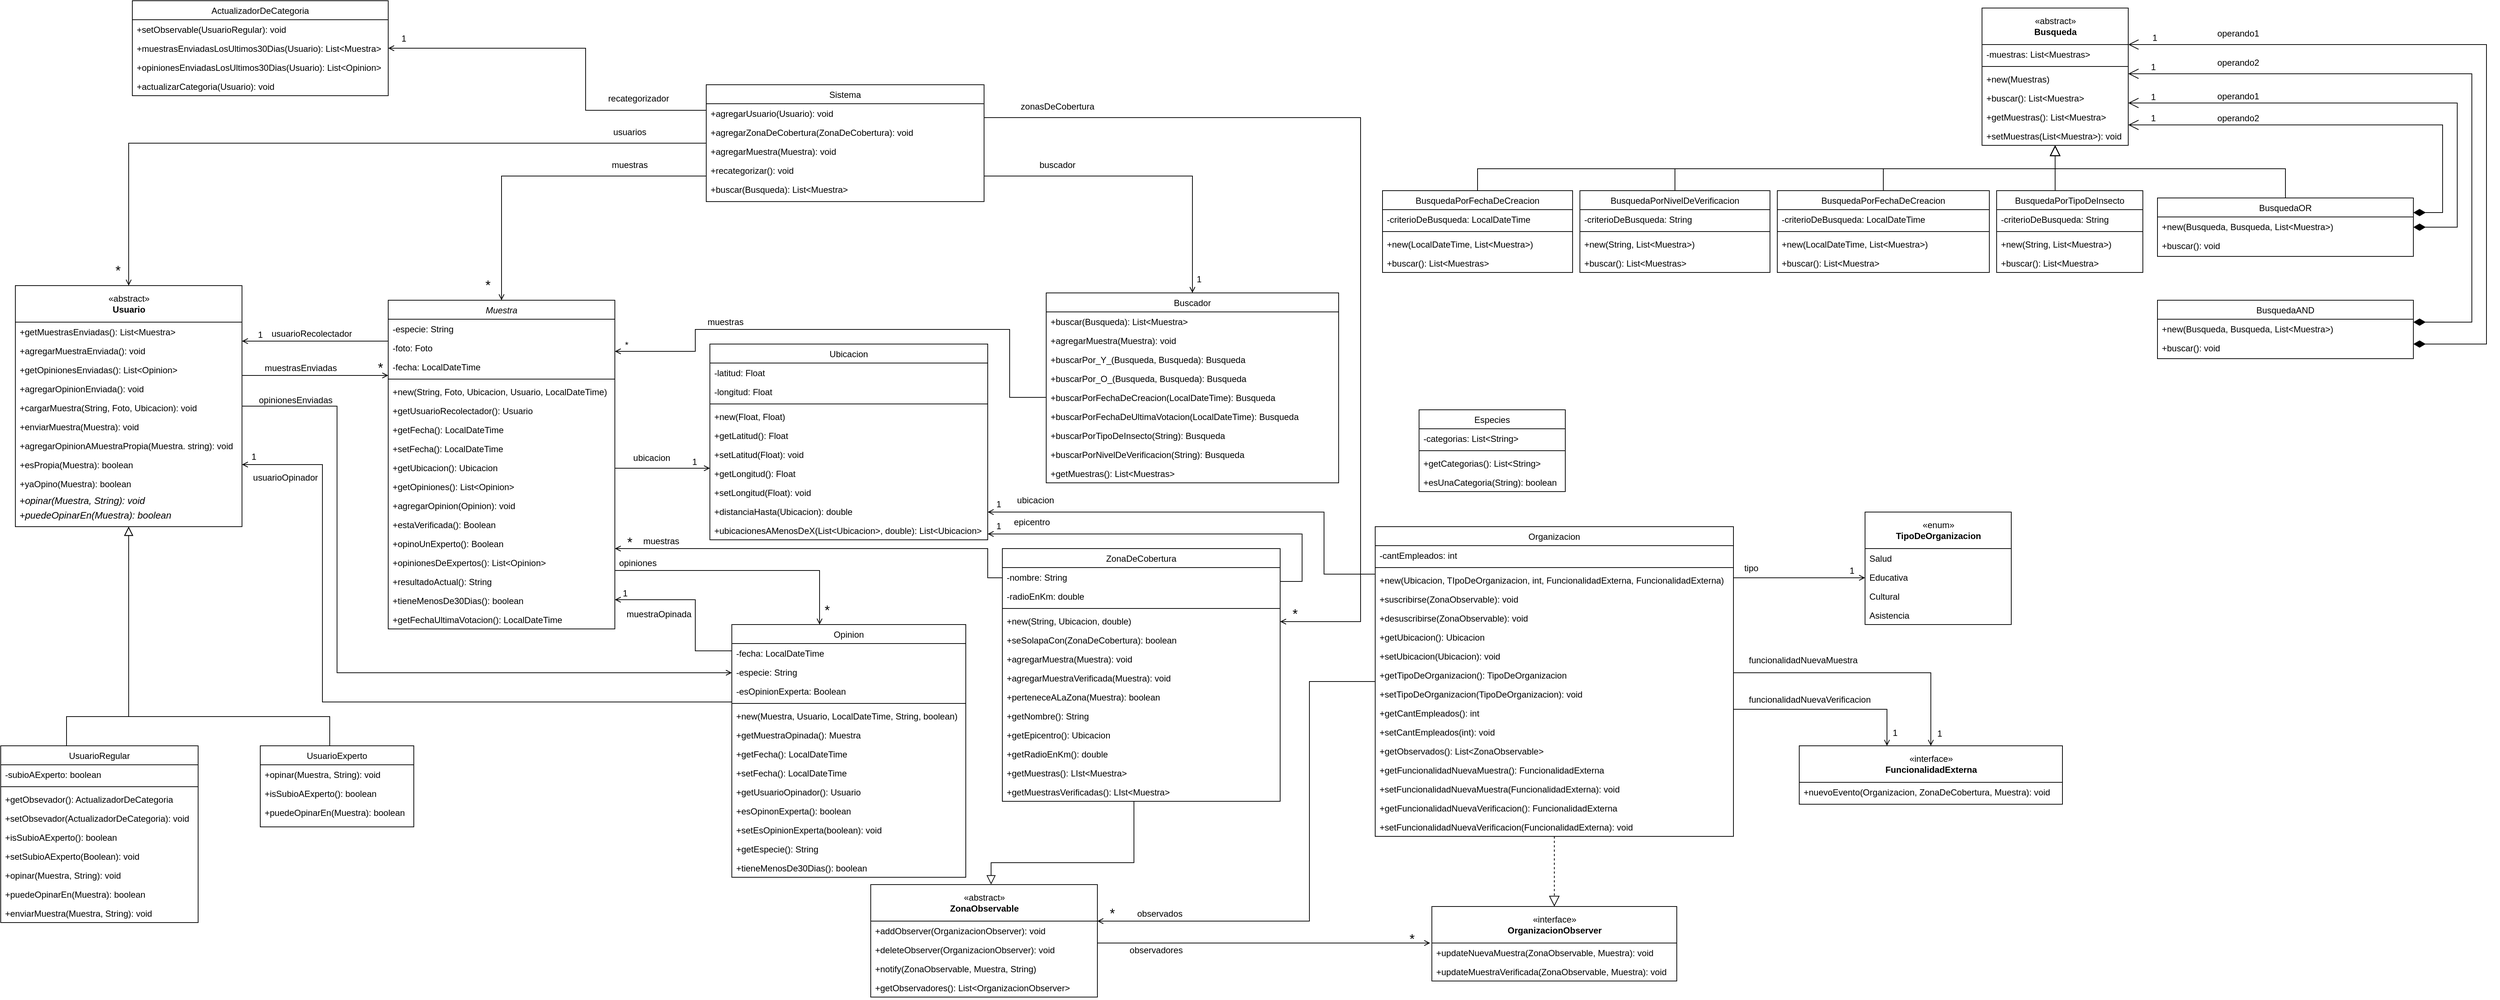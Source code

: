 <mxfile version="20.0.3" type="device"><diagram id="C5RBs43oDa-KdzZeNtuy" name="Page-1"><mxGraphModel dx="1847" dy="2021" grid="1" gridSize="10" guides="1" tooltips="1" connect="1" arrows="1" fold="1" page="1" pageScale="1" pageWidth="827" pageHeight="1169" math="0" shadow="0"><root><mxCell id="WIyWlLk6GJQsqaUBKTNV-0"/><mxCell id="WIyWlLk6GJQsqaUBKTNV-1" parent="WIyWlLk6GJQsqaUBKTNV-0"/><mxCell id="zkfFHV4jXpPFQw0GAbJ--0" value="Muestra" style="swimlane;fontStyle=2;align=center;verticalAlign=top;childLayout=stackLayout;horizontal=1;startSize=26;horizontalStack=0;resizeParent=1;resizeLast=0;collapsible=1;marginBottom=0;rounded=0;shadow=0;strokeWidth=1;" parent="WIyWlLk6GJQsqaUBKTNV-1" vertex="1"><mxGeometry x="540" y="30" width="310" height="450" as="geometry"><mxRectangle x="230" y="140" width="160" height="26" as="alternateBounds"/></mxGeometry></mxCell><mxCell id="zkfFHV4jXpPFQw0GAbJ--2" value="-especie: String" style="text;align=left;verticalAlign=top;spacingLeft=4;spacingRight=4;overflow=hidden;rotatable=0;points=[[0,0.5],[1,0.5]];portConstraint=eastwest;rounded=0;shadow=0;html=0;" parent="zkfFHV4jXpPFQw0GAbJ--0" vertex="1"><mxGeometry y="26" width="310" height="26" as="geometry"/></mxCell><mxCell id="zkfFHV4jXpPFQw0GAbJ--3" value="-foto: Foto" style="text;align=left;verticalAlign=top;spacingLeft=4;spacingRight=4;overflow=hidden;rotatable=0;points=[[0,0.5],[1,0.5]];portConstraint=eastwest;rounded=0;shadow=0;html=0;" parent="zkfFHV4jXpPFQw0GAbJ--0" vertex="1"><mxGeometry y="52" width="310" height="26" as="geometry"/></mxCell><mxCell id="m5dPlQjIuWCeXyjNWb1g-69" value="-fecha: LocalDateTime" style="text;align=left;verticalAlign=top;spacingLeft=4;spacingRight=4;overflow=hidden;rotatable=0;points=[[0,0.5],[1,0.5]];portConstraint=eastwest;rounded=0;shadow=0;html=0;" parent="zkfFHV4jXpPFQw0GAbJ--0" vertex="1"><mxGeometry y="78" width="310" height="26" as="geometry"/></mxCell><mxCell id="zkfFHV4jXpPFQw0GAbJ--4" value="" style="line;html=1;strokeWidth=1;align=left;verticalAlign=middle;spacingTop=-1;spacingLeft=3;spacingRight=3;rotatable=0;labelPosition=right;points=[];portConstraint=eastwest;" parent="zkfFHV4jXpPFQw0GAbJ--0" vertex="1"><mxGeometry y="104" width="310" height="8" as="geometry"/></mxCell><mxCell id="m5dPlQjIuWCeXyjNWb1g-82" value="+new(String, Foto, Ubicacion, Usuario, LocalDateTime)" style="text;align=left;verticalAlign=top;spacingLeft=4;spacingRight=4;overflow=hidden;rotatable=0;points=[[0,0.5],[1,0.5]];portConstraint=eastwest;" parent="zkfFHV4jXpPFQw0GAbJ--0" vertex="1"><mxGeometry y="112" width="310" height="26" as="geometry"/></mxCell><mxCell id="zkfFHV4jXpPFQw0GAbJ--5" value="+getUsuarioRecolectador(): Usuario" style="text;align=left;verticalAlign=top;spacingLeft=4;spacingRight=4;overflow=hidden;rotatable=0;points=[[0,0.5],[1,0.5]];portConstraint=eastwest;" parent="zkfFHV4jXpPFQw0GAbJ--0" vertex="1"><mxGeometry y="138" width="310" height="26" as="geometry"/></mxCell><mxCell id="m5dPlQjIuWCeXyjNWb1g-74" value="+getFecha(): LocalDateTime" style="text;align=left;verticalAlign=top;spacingLeft=4;spacingRight=4;overflow=hidden;rotatable=0;points=[[0,0.5],[1,0.5]];portConstraint=eastwest;" parent="zkfFHV4jXpPFQw0GAbJ--0" vertex="1"><mxGeometry y="164" width="310" height="26" as="geometry"/></mxCell><mxCell id="m5dPlQjIuWCeXyjNWb1g-70" value="+setFecha(): LocalDateTime" style="text;align=left;verticalAlign=top;spacingLeft=4;spacingRight=4;overflow=hidden;rotatable=0;points=[[0,0.5],[1,0.5]];portConstraint=eastwest;" parent="zkfFHV4jXpPFQw0GAbJ--0" vertex="1"><mxGeometry y="190" width="310" height="26" as="geometry"/></mxCell><mxCell id="m5dPlQjIuWCeXyjNWb1g-88" value="+getUbicacion(): Ubicacion" style="text;align=left;verticalAlign=top;spacingLeft=4;spacingRight=4;overflow=hidden;rotatable=0;points=[[0,0.5],[1,0.5]];portConstraint=eastwest;" parent="zkfFHV4jXpPFQw0GAbJ--0" vertex="1"><mxGeometry y="216" width="310" height="26" as="geometry"/></mxCell><mxCell id="m5dPlQjIuWCeXyjNWb1g-75" value="+getOpiniones(): List&lt;Opinion&gt;" style="text;align=left;verticalAlign=top;spacingLeft=4;spacingRight=4;overflow=hidden;rotatable=0;points=[[0,0.5],[1,0.5]];portConstraint=eastwest;" parent="zkfFHV4jXpPFQw0GAbJ--0" vertex="1"><mxGeometry y="242" width="310" height="26" as="geometry"/></mxCell><mxCell id="m5dPlQjIuWCeXyjNWb1g-81" value="+agregarOpinion(Opinion): void" style="text;align=left;verticalAlign=top;spacingLeft=4;spacingRight=4;overflow=hidden;rotatable=0;points=[[0,0.5],[1,0.5]];portConstraint=eastwest;" parent="zkfFHV4jXpPFQw0GAbJ--0" vertex="1"><mxGeometry y="268" width="310" height="26" as="geometry"/></mxCell><mxCell id="m5dPlQjIuWCeXyjNWb1g-83" value="+estaVerificada(): Boolean" style="text;align=left;verticalAlign=top;spacingLeft=4;spacingRight=4;overflow=hidden;rotatable=0;points=[[0,0.5],[1,0.5]];portConstraint=eastwest;" parent="zkfFHV4jXpPFQw0GAbJ--0" vertex="1"><mxGeometry y="294" width="310" height="26" as="geometry"/></mxCell><mxCell id="m5dPlQjIuWCeXyjNWb1g-84" value="+opinoUnExperto(): Boolean" style="text;align=left;verticalAlign=top;spacingLeft=4;spacingRight=4;overflow=hidden;rotatable=0;points=[[0,0.5],[1,0.5]];portConstraint=eastwest;" parent="zkfFHV4jXpPFQw0GAbJ--0" vertex="1"><mxGeometry y="320" width="310" height="26" as="geometry"/></mxCell><mxCell id="m5dPlQjIuWCeXyjNWb1g-85" value="+opinionesDeExpertos(): List&lt;Opinion&gt;" style="text;align=left;verticalAlign=top;spacingLeft=4;spacingRight=4;overflow=hidden;rotatable=0;points=[[0,0.5],[1,0.5]];portConstraint=eastwest;" parent="zkfFHV4jXpPFQw0GAbJ--0" vertex="1"><mxGeometry y="346" width="310" height="26" as="geometry"/></mxCell><mxCell id="m5dPlQjIuWCeXyjNWb1g-86" value="+resultadoActual(): String" style="text;align=left;verticalAlign=top;spacingLeft=4;spacingRight=4;overflow=hidden;rotatable=0;points=[[0,0.5],[1,0.5]];portConstraint=eastwest;" parent="zkfFHV4jXpPFQw0GAbJ--0" vertex="1"><mxGeometry y="372" width="310" height="26" as="geometry"/></mxCell><mxCell id="m5dPlQjIuWCeXyjNWb1g-87" value="+tieneMenosDe30Dias(): boolean" style="text;align=left;verticalAlign=top;spacingLeft=4;spacingRight=4;overflow=hidden;rotatable=0;points=[[0,0.5],[1,0.5]];portConstraint=eastwest;" parent="zkfFHV4jXpPFQw0GAbJ--0" vertex="1"><mxGeometry y="398" width="310" height="26" as="geometry"/></mxCell><mxCell id="9d7y4cR884U-DsPYAux--21" value="+getFechaUltimaVotacion(): LocalDateTime" style="text;align=left;verticalAlign=top;spacingLeft=4;spacingRight=4;overflow=hidden;rotatable=0;points=[[0,0.5],[1,0.5]];portConstraint=eastwest;" parent="zkfFHV4jXpPFQw0GAbJ--0" vertex="1"><mxGeometry y="424" width="310" height="26" as="geometry"/></mxCell><mxCell id="zkfFHV4jXpPFQw0GAbJ--6" value="UsuarioRegular" style="swimlane;fontStyle=0;align=center;verticalAlign=top;childLayout=stackLayout;horizontal=1;startSize=26;horizontalStack=0;resizeParent=1;resizeLast=0;collapsible=1;marginBottom=0;rounded=0;shadow=0;strokeWidth=1;" parent="WIyWlLk6GJQsqaUBKTNV-1" vertex="1"><mxGeometry x="10" y="640" width="270" height="242" as="geometry"><mxRectangle x="130" y="380" width="160" height="26" as="alternateBounds"/></mxGeometry></mxCell><mxCell id="zkfFHV4jXpPFQw0GAbJ--7" value="-subioAExperto: boolean" style="text;align=left;verticalAlign=top;spacingLeft=4;spacingRight=4;overflow=hidden;rotatable=0;points=[[0,0.5],[1,0.5]];portConstraint=eastwest;" parent="zkfFHV4jXpPFQw0GAbJ--6" vertex="1"><mxGeometry y="26" width="270" height="26" as="geometry"/></mxCell><mxCell id="zkfFHV4jXpPFQw0GAbJ--9" value="" style="line;html=1;strokeWidth=1;align=left;verticalAlign=middle;spacingTop=-1;spacingLeft=3;spacingRight=3;rotatable=0;labelPosition=right;points=[];portConstraint=eastwest;" parent="zkfFHV4jXpPFQw0GAbJ--6" vertex="1"><mxGeometry y="52" width="270" height="8" as="geometry"/></mxCell><mxCell id="DyNnYt00uPux9dvs3zqM-27" value="+getObsevador(): ActualizadorDeCategoria" style="text;align=left;verticalAlign=top;spacingLeft=4;spacingRight=4;overflow=hidden;rotatable=0;points=[[0,0.5],[1,0.5]];portConstraint=eastwest;" parent="zkfFHV4jXpPFQw0GAbJ--6" vertex="1"><mxGeometry y="60" width="270" height="26" as="geometry"/></mxCell><mxCell id="m5dPlQjIuWCeXyjNWb1g-43" value="+setObsevador(ActualizadorDeCategoria): void" style="text;align=left;verticalAlign=top;spacingLeft=4;spacingRight=4;overflow=hidden;rotatable=0;points=[[0,0.5],[1,0.5]];portConstraint=eastwest;" parent="zkfFHV4jXpPFQw0GAbJ--6" vertex="1"><mxGeometry y="86" width="270" height="26" as="geometry"/></mxCell><mxCell id="m5dPlQjIuWCeXyjNWb1g-45" value="+isSubioAExperto(): boolean" style="text;align=left;verticalAlign=top;spacingLeft=4;spacingRight=4;overflow=hidden;rotatable=0;points=[[0,0.5],[1,0.5]];portConstraint=eastwest;" parent="zkfFHV4jXpPFQw0GAbJ--6" vertex="1"><mxGeometry y="112" width="270" height="26" as="geometry"/></mxCell><mxCell id="m5dPlQjIuWCeXyjNWb1g-46" value="+setSubioAExperto(Boolean): void" style="text;align=left;verticalAlign=top;spacingLeft=4;spacingRight=4;overflow=hidden;rotatable=0;points=[[0,0.5],[1,0.5]];portConstraint=eastwest;" parent="zkfFHV4jXpPFQw0GAbJ--6" vertex="1"><mxGeometry y="138" width="270" height="26" as="geometry"/></mxCell><mxCell id="m5dPlQjIuWCeXyjNWb1g-47" value="+opinar(Muestra, String): void" style="text;align=left;verticalAlign=top;spacingLeft=4;spacingRight=4;overflow=hidden;rotatable=0;points=[[0,0.5],[1,0.5]];portConstraint=eastwest;" parent="zkfFHV4jXpPFQw0GAbJ--6" vertex="1"><mxGeometry y="164" width="270" height="26" as="geometry"/></mxCell><mxCell id="m5dPlQjIuWCeXyjNWb1g-48" value="+puedeOpinarEn(Muestra): boolean" style="text;align=left;verticalAlign=top;spacingLeft=4;spacingRight=4;overflow=hidden;rotatable=0;points=[[0,0.5],[1,0.5]];portConstraint=eastwest;" parent="zkfFHV4jXpPFQw0GAbJ--6" vertex="1"><mxGeometry y="190" width="270" height="26" as="geometry"/></mxCell><mxCell id="m5dPlQjIuWCeXyjNWb1g-49" value="+enviarMuestra(Muestra, String): void" style="text;align=left;verticalAlign=top;spacingLeft=4;spacingRight=4;overflow=hidden;rotatable=0;points=[[0,0.5],[1,0.5]];portConstraint=eastwest;" parent="zkfFHV4jXpPFQw0GAbJ--6" vertex="1"><mxGeometry y="216" width="270" height="26" as="geometry"/></mxCell><mxCell id="zkfFHV4jXpPFQw0GAbJ--12" value="" style="endArrow=block;endSize=10;endFill=0;shadow=0;strokeWidth=1;rounded=0;edgeStyle=elbowEdgeStyle;elbow=vertical;entryX=0.5;entryY=1;entryDx=0;entryDy=0;" parent="WIyWlLk6GJQsqaUBKTNV-1" source="zkfFHV4jXpPFQw0GAbJ--6" target="DyNnYt00uPux9dvs3zqM-0" edge="1"><mxGeometry width="160" relative="1" as="geometry"><mxPoint x="200" y="203" as="sourcePoint"/><mxPoint x="200" y="203" as="targetPoint"/><Array as="points"><mxPoint x="100" y="600"/><mxPoint x="90" y="590"/><mxPoint x="90" y="530"/><mxPoint x="90" y="520"/><mxPoint x="90" y="480"/><mxPoint x="90" y="460"/><mxPoint x="90" y="430"/><mxPoint x="150" y="470"/><mxPoint x="110" y="490"/><mxPoint x="110" y="490"/><mxPoint x="110" y="490"/><mxPoint x="120" y="380"/><mxPoint x="130" y="350"/><mxPoint x="130" y="350"/><mxPoint x="70" y="330"/><mxPoint x="50" y="330"/></Array></mxGeometry></mxCell><mxCell id="zkfFHV4jXpPFQw0GAbJ--13" value="UsuarioExperto" style="swimlane;fontStyle=0;align=center;verticalAlign=top;childLayout=stackLayout;horizontal=1;startSize=26;horizontalStack=0;resizeParent=1;resizeLast=0;collapsible=1;marginBottom=0;rounded=0;shadow=0;strokeWidth=1;" parent="WIyWlLk6GJQsqaUBKTNV-1" vertex="1"><mxGeometry x="365" y="640" width="210" height="111" as="geometry"><mxRectangle x="620" y="540" width="170" height="26" as="alternateBounds"/></mxGeometry></mxCell><mxCell id="DyNnYt00uPux9dvs3zqM-26" value="+opinar(Muestra, String): void" style="text;align=left;verticalAlign=top;spacingLeft=4;spacingRight=4;overflow=hidden;rotatable=0;points=[[0,0.5],[1,0.5]];portConstraint=eastwest;" parent="zkfFHV4jXpPFQw0GAbJ--13" vertex="1"><mxGeometry y="26" width="210" height="26" as="geometry"/></mxCell><mxCell id="m5dPlQjIuWCeXyjNWb1g-67" value="+isSubioAExperto(): boolean" style="text;align=left;verticalAlign=top;spacingLeft=4;spacingRight=4;overflow=hidden;rotatable=0;points=[[0,0.5],[1,0.5]];portConstraint=eastwest;" parent="zkfFHV4jXpPFQw0GAbJ--13" vertex="1"><mxGeometry y="52" width="210" height="26" as="geometry"/></mxCell><mxCell id="m5dPlQjIuWCeXyjNWb1g-68" value="+puedeOpinarEn(Muestra): boolean" style="text;align=left;verticalAlign=top;spacingLeft=4;spacingRight=4;overflow=hidden;rotatable=0;points=[[0,0.5],[1,0.5]];portConstraint=eastwest;" parent="zkfFHV4jXpPFQw0GAbJ--13" vertex="1"><mxGeometry y="78" width="210" height="26" as="geometry"/></mxCell><mxCell id="zkfFHV4jXpPFQw0GAbJ--16" value="" style="endArrow=block;endSize=10;endFill=0;shadow=0;strokeWidth=1;rounded=0;edgeStyle=elbowEdgeStyle;elbow=vertical;" parent="WIyWlLk6GJQsqaUBKTNV-1" source="zkfFHV4jXpPFQw0GAbJ--13" target="DyNnYt00uPux9dvs3zqM-0" edge="1"><mxGeometry width="160" relative="1" as="geometry"><mxPoint x="210" y="373" as="sourcePoint"/><mxPoint x="310" y="271" as="targetPoint"/><Array as="points"><mxPoint x="460" y="600"/><mxPoint x="470" y="530"/><mxPoint x="470" y="520"/><mxPoint x="460" y="480"/><mxPoint x="185" y="460"/><mxPoint x="380" y="460"/><mxPoint x="520" y="430"/><mxPoint x="185" y="430"/><mxPoint x="170" y="460"/><mxPoint x="185" y="490"/><mxPoint x="185" y="440"/><mxPoint x="180" y="490"/><mxPoint x="115" y="380"/><mxPoint x="120" y="380"/><mxPoint x="130" y="380"/><mxPoint x="130" y="350"/><mxPoint x="140" y="350"/><mxPoint x="140" y="330"/><mxPoint x="120" y="330"/><mxPoint x="120" y="320"/><mxPoint x="110" y="330"/></Array></mxGeometry></mxCell><mxCell id="zkfFHV4jXpPFQw0GAbJ--17" value="Especies" style="swimlane;fontStyle=0;align=center;verticalAlign=top;childLayout=stackLayout;horizontal=1;startSize=26;horizontalStack=0;resizeParent=1;resizeLast=0;collapsible=1;marginBottom=0;rounded=0;shadow=0;strokeWidth=1;" parent="WIyWlLk6GJQsqaUBKTNV-1" vertex="1"><mxGeometry x="1950" y="180" width="200" height="112" as="geometry"><mxRectangle x="550" y="140" width="160" height="26" as="alternateBounds"/></mxGeometry></mxCell><mxCell id="zkfFHV4jXpPFQw0GAbJ--22" value="-categorias: List&lt;String&gt;" style="text;align=left;verticalAlign=top;spacingLeft=4;spacingRight=4;overflow=hidden;rotatable=0;points=[[0,0.5],[1,0.5]];portConstraint=eastwest;rounded=0;shadow=0;html=0;" parent="zkfFHV4jXpPFQw0GAbJ--17" vertex="1"><mxGeometry y="26" width="200" height="26" as="geometry"/></mxCell><mxCell id="zkfFHV4jXpPFQw0GAbJ--23" value="" style="line;html=1;strokeWidth=1;align=left;verticalAlign=middle;spacingTop=-1;spacingLeft=3;spacingRight=3;rotatable=0;labelPosition=right;points=[];portConstraint=eastwest;" parent="zkfFHV4jXpPFQw0GAbJ--17" vertex="1"><mxGeometry y="52" width="200" height="8" as="geometry"/></mxCell><mxCell id="zkfFHV4jXpPFQw0GAbJ--25" value="+getCategorias(): List&lt;String&gt;" style="text;align=left;verticalAlign=top;spacingLeft=4;spacingRight=4;overflow=hidden;rotatable=0;points=[[0,0.5],[1,0.5]];portConstraint=eastwest;" parent="zkfFHV4jXpPFQw0GAbJ--17" vertex="1"><mxGeometry y="60" width="200" height="26" as="geometry"/></mxCell><mxCell id="m5dPlQjIuWCeXyjNWb1g-71" value="+esUnaCategoria(String): boolean" style="text;align=left;verticalAlign=top;spacingLeft=4;spacingRight=4;overflow=hidden;rotatable=0;points=[[0,0.5],[1,0.5]];portConstraint=eastwest;" parent="zkfFHV4jXpPFQw0GAbJ--17" vertex="1"><mxGeometry y="86" width="200" height="26" as="geometry"/></mxCell><mxCell id="DyNnYt00uPux9dvs3zqM-0" value="" style="swimlane;fontStyle=0;align=center;verticalAlign=top;childLayout=stackLayout;horizontal=1;startSize=0;horizontalStack=0;resizeParent=1;resizeLast=0;collapsible=1;marginBottom=0;rounded=0;shadow=0;strokeWidth=1;" parent="WIyWlLk6GJQsqaUBKTNV-1" vertex="1"><mxGeometry x="30" y="10" width="310" height="330" as="geometry"><mxRectangle x="550" y="140" width="160" height="26" as="alternateBounds"/></mxGeometry></mxCell><mxCell id="m5dPlQjIuWCeXyjNWb1g-3" value="«abstract»&lt;br&gt;&lt;b&gt;Usuario&lt;/b&gt;" style="html=1;" parent="DyNnYt00uPux9dvs3zqM-0" vertex="1"><mxGeometry width="310" height="50" as="geometry"/></mxCell><mxCell id="m5dPlQjIuWCeXyjNWb1g-6" value="+getMuestrasEnviadas(): List&lt;Muestra&gt;" style="text;align=left;verticalAlign=top;spacingLeft=4;spacingRight=4;overflow=hidden;rotatable=0;points=[[0,0.5],[1,0.5]];portConstraint=eastwest;" parent="DyNnYt00uPux9dvs3zqM-0" vertex="1"><mxGeometry y="50" width="310" height="26" as="geometry"/></mxCell><mxCell id="m5dPlQjIuWCeXyjNWb1g-7" value="+agregarMuestraEnviada(): void" style="text;align=left;verticalAlign=top;spacingLeft=4;spacingRight=4;overflow=hidden;rotatable=0;points=[[0,0.5],[1,0.5]];portConstraint=eastwest;" parent="DyNnYt00uPux9dvs3zqM-0" vertex="1"><mxGeometry y="76" width="310" height="26" as="geometry"/></mxCell><mxCell id="m5dPlQjIuWCeXyjNWb1g-8" value="+getOpinionesEnviadas(): List&lt;Opinion&gt;" style="text;align=left;verticalAlign=top;spacingLeft=4;spacingRight=4;overflow=hidden;rotatable=0;points=[[0,0.5],[1,0.5]];portConstraint=eastwest;" parent="DyNnYt00uPux9dvs3zqM-0" vertex="1"><mxGeometry y="102" width="310" height="26" as="geometry"/></mxCell><mxCell id="m5dPlQjIuWCeXyjNWb1g-9" value="+agregarOpinionEnviada(): void" style="text;align=left;verticalAlign=top;spacingLeft=4;spacingRight=4;overflow=hidden;rotatable=0;points=[[0,0.5],[1,0.5]];portConstraint=eastwest;" parent="DyNnYt00uPux9dvs3zqM-0" vertex="1"><mxGeometry y="128" width="310" height="26" as="geometry"/></mxCell><mxCell id="m5dPlQjIuWCeXyjNWb1g-11" value="+cargarMuestra(String, Foto, Ubicacion): void " style="text;align=left;verticalAlign=top;spacingLeft=4;spacingRight=4;overflow=hidden;rotatable=0;points=[[0,0.5],[1,0.5]];portConstraint=eastwest;" parent="DyNnYt00uPux9dvs3zqM-0" vertex="1"><mxGeometry y="154" width="310" height="26" as="geometry"/></mxCell><mxCell id="DyNnYt00uPux9dvs3zqM-28" value="+enviarMuestra(Muestra): void" style="text;align=left;verticalAlign=top;spacingLeft=4;spacingRight=4;overflow=hidden;rotatable=0;points=[[0,0.5],[1,0.5]];portConstraint=eastwest;" parent="DyNnYt00uPux9dvs3zqM-0" vertex="1"><mxGeometry y="180" width="310" height="26" as="geometry"/></mxCell><mxCell id="m5dPlQjIuWCeXyjNWb1g-12" value="+agregarOpinionAMuestraPropia(Muestra. string): void" style="text;align=left;verticalAlign=top;spacingLeft=4;spacingRight=4;overflow=hidden;rotatable=0;points=[[0,0.5],[1,0.5]];portConstraint=eastwest;" parent="DyNnYt00uPux9dvs3zqM-0" vertex="1"><mxGeometry y="206" width="310" height="26" as="geometry"/></mxCell><mxCell id="m5dPlQjIuWCeXyjNWb1g-24" value="+esPropia(Muestra): boolean" style="text;align=left;verticalAlign=top;spacingLeft=4;spacingRight=4;overflow=hidden;rotatable=0;points=[[0,0.5],[1,0.5]];portConstraint=eastwest;" parent="DyNnYt00uPux9dvs3zqM-0" vertex="1"><mxGeometry y="232" width="310" height="26" as="geometry"/></mxCell><mxCell id="m5dPlQjIuWCeXyjNWb1g-25" value="+yaOpino(Muestra): boolean" style="text;align=left;verticalAlign=top;spacingLeft=4;spacingRight=4;overflow=hidden;rotatable=0;points=[[0,0.5],[1,0.5]];portConstraint=eastwest;" parent="DyNnYt00uPux9dvs3zqM-0" vertex="1"><mxGeometry y="258" width="310" height="26" as="geometry"/></mxCell><mxCell id="m5dPlQjIuWCeXyjNWb1g-20" value="&lt;span style=&quot;&quot;&gt;&lt;i&gt;&lt;font style=&quot;font-size: 13px;&quot;&gt;&amp;nbsp;+opinar(Muestra, String): void&lt;/font&gt;&lt;/i&gt;&lt;/span&gt;" style="text;html=1;align=left;verticalAlign=middle;resizable=0;points=[];autosize=1;strokeColor=none;fillColor=none;" parent="DyNnYt00uPux9dvs3zqM-0" vertex="1"><mxGeometry y="284" width="310" height="20" as="geometry"/></mxCell><mxCell id="m5dPlQjIuWCeXyjNWb1g-22" value="&lt;span style=&quot;&quot;&gt;&lt;i&gt;&lt;font style=&quot;font-size: 13px;&quot;&gt;&amp;nbsp;+puedeOpinarEn(Muestra): boolean&lt;/font&gt;&lt;/i&gt;&lt;/span&gt;" style="text;html=1;align=left;verticalAlign=middle;resizable=0;points=[];autosize=1;strokeColor=none;fillColor=none;" parent="DyNnYt00uPux9dvs3zqM-0" vertex="1"><mxGeometry y="304" width="310" height="20" as="geometry"/></mxCell><mxCell id="DyNnYt00uPux9dvs3zqM-9" value="" style="endArrow=open;shadow=0;strokeWidth=1;rounded=0;endFill=1;edgeStyle=elbowEdgeStyle;elbow=vertical;" parent="WIyWlLk6GJQsqaUBKTNV-1" source="zkfFHV4jXpPFQw0GAbJ--0" edge="1"><mxGeometry x="0.5" y="41" relative="1" as="geometry"><mxPoint x="540" y="86" as="sourcePoint"/><mxPoint x="340" y="86.001" as="targetPoint"/><mxPoint x="-40" y="32" as="offset"/></mxGeometry></mxCell><mxCell id="DyNnYt00uPux9dvs3zqM-10" value="1" style="resizable=0;align=right;verticalAlign=bottom;labelBackgroundColor=none;fontSize=12;" parent="DyNnYt00uPux9dvs3zqM-9" connectable="0" vertex="1"><mxGeometry x="1" relative="1" as="geometry"><mxPoint x="30" as="offset"/></mxGeometry></mxCell><mxCell id="DyNnYt00uPux9dvs3zqM-12" value="usuarioRecolectador" style="text;html=1;resizable=0;points=[];;align=center;verticalAlign=middle;labelBackgroundColor=none;rounded=0;shadow=0;strokeWidth=1;fontSize=12;" parent="WIyWlLk6GJQsqaUBKTNV-1" vertex="1" connectable="0"><mxGeometry x="430" y="79" as="geometry"><mxPoint x="5" y="-3" as="offset"/></mxGeometry></mxCell><mxCell id="DyNnYt00uPux9dvs3zqM-15" value="Ubicacion" style="swimlane;fontStyle=0;align=center;verticalAlign=top;childLayout=stackLayout;horizontal=1;startSize=26;horizontalStack=0;resizeParent=1;resizeLast=0;collapsible=1;marginBottom=0;rounded=0;shadow=0;strokeWidth=1;" parent="WIyWlLk6GJQsqaUBKTNV-1" vertex="1"><mxGeometry x="980" y="90" width="380" height="268" as="geometry"><mxRectangle x="550" y="140" width="160" height="26" as="alternateBounds"/></mxGeometry></mxCell><mxCell id="DyNnYt00uPux9dvs3zqM-16" value="-latitud: Float" style="text;align=left;verticalAlign=top;spacingLeft=4;spacingRight=4;overflow=hidden;rotatable=0;points=[[0,0.5],[1,0.5]];portConstraint=eastwest;rounded=0;shadow=0;html=0;" parent="DyNnYt00uPux9dvs3zqM-15" vertex="1"><mxGeometry y="26" width="380" height="26" as="geometry"/></mxCell><mxCell id="DyNnYt00uPux9dvs3zqM-19" value="-longitud: Float" style="text;align=left;verticalAlign=top;spacingLeft=4;spacingRight=4;overflow=hidden;rotatable=0;points=[[0,0.5],[1,0.5]];portConstraint=eastwest;rounded=0;shadow=0;html=0;" parent="DyNnYt00uPux9dvs3zqM-15" vertex="1"><mxGeometry y="52" width="380" height="26" as="geometry"/></mxCell><mxCell id="DyNnYt00uPux9dvs3zqM-17" value="" style="line;html=1;strokeWidth=1;align=left;verticalAlign=middle;spacingTop=-1;spacingLeft=3;spacingRight=3;rotatable=0;labelPosition=right;points=[];portConstraint=eastwest;" parent="DyNnYt00uPux9dvs3zqM-15" vertex="1"><mxGeometry y="78" width="380" height="8" as="geometry"/></mxCell><mxCell id="DyNnYt00uPux9dvs3zqM-18" value="+new(Float, Float)" style="text;align=left;verticalAlign=top;spacingLeft=4;spacingRight=4;overflow=hidden;rotatable=0;points=[[0,0.5],[1,0.5]];portConstraint=eastwest;" parent="DyNnYt00uPux9dvs3zqM-15" vertex="1"><mxGeometry y="86" width="380" height="26" as="geometry"/></mxCell><mxCell id="DyNnYt00uPux9dvs3zqM-20" value="+getLatitud(): Float" style="text;align=left;verticalAlign=top;spacingLeft=4;spacingRight=4;overflow=hidden;rotatable=0;points=[[0,0.5],[1,0.5]];portConstraint=eastwest;" parent="DyNnYt00uPux9dvs3zqM-15" vertex="1"><mxGeometry y="112" width="380" height="26" as="geometry"/></mxCell><mxCell id="m5dPlQjIuWCeXyjNWb1g-121" value="+setLatitud(Float): void" style="text;align=left;verticalAlign=top;spacingLeft=4;spacingRight=4;overflow=hidden;rotatable=0;points=[[0,0.5],[1,0.5]];portConstraint=eastwest;" parent="DyNnYt00uPux9dvs3zqM-15" vertex="1"><mxGeometry y="138" width="380" height="26" as="geometry"/></mxCell><mxCell id="DyNnYt00uPux9dvs3zqM-21" value="+getLongitud(): Float" style="text;align=left;verticalAlign=top;spacingLeft=4;spacingRight=4;overflow=hidden;rotatable=0;points=[[0,0.5],[1,0.5]];portConstraint=eastwest;" parent="DyNnYt00uPux9dvs3zqM-15" vertex="1"><mxGeometry y="164" width="380" height="26" as="geometry"/></mxCell><mxCell id="m5dPlQjIuWCeXyjNWb1g-122" value="+setLongitud(Float): void" style="text;align=left;verticalAlign=top;spacingLeft=4;spacingRight=4;overflow=hidden;rotatable=0;points=[[0,0.5],[1,0.5]];portConstraint=eastwest;" parent="DyNnYt00uPux9dvs3zqM-15" vertex="1"><mxGeometry y="190" width="380" height="26" as="geometry"/></mxCell><mxCell id="m5dPlQjIuWCeXyjNWb1g-123" value="+distanciaHasta(Ubicacion): double" style="text;align=left;verticalAlign=top;spacingLeft=4;spacingRight=4;overflow=hidden;rotatable=0;points=[[0,0.5],[1,0.5]];portConstraint=eastwest;" parent="DyNnYt00uPux9dvs3zqM-15" vertex="1"><mxGeometry y="216" width="380" height="26" as="geometry"/></mxCell><mxCell id="m5dPlQjIuWCeXyjNWb1g-124" value="+ubicacionesAMenosDeX(List&lt;Ubicacion&gt;, double): List&lt;Ubicacion&gt;" style="text;align=left;verticalAlign=top;spacingLeft=4;spacingRight=4;overflow=hidden;rotatable=0;points=[[0,0.5],[1,0.5]];portConstraint=eastwest;" parent="DyNnYt00uPux9dvs3zqM-15" vertex="1"><mxGeometry y="242" width="380" height="26" as="geometry"/></mxCell><mxCell id="DyNnYt00uPux9dvs3zqM-22" value="" style="endArrow=open;shadow=0;strokeWidth=1;rounded=0;endFill=1;edgeStyle=elbowEdgeStyle;elbow=vertical;" parent="WIyWlLk6GJQsqaUBKTNV-1" source="zkfFHV4jXpPFQw0GAbJ--0" target="DyNnYt00uPux9dvs3zqM-15" edge="1"><mxGeometry x="0.5" y="41" relative="1" as="geometry"><mxPoint x="860.0" y="120.18" as="sourcePoint"/><mxPoint x="890" y="100" as="targetPoint"/><mxPoint x="-40" y="32" as="offset"/><Array as="points"><mxPoint x="930" y="260"/><mxPoint x="1060" y="130"/><mxPoint x="990" y="70"/><mxPoint x="920" y="60"/><mxPoint x="920" y="80"/><mxPoint x="910" y="120"/><mxPoint x="930" y="90"/><mxPoint x="920.4" y="120"/><mxPoint x="840.4" y="110"/><mxPoint x="910.4" y="140"/><mxPoint x="890.4" y="140"/><mxPoint x="950.4" y="140"/><mxPoint x="1130.4" y="130"/><mxPoint x="1130.4" y="150"/><mxPoint x="1040.4" y="150"/><mxPoint x="900.4" y="90"/><mxPoint x="910.4" y="110"/><mxPoint x="730.4" y="190"/><mxPoint x="980.4" y="140"/><mxPoint x="740.4" y="210"/><mxPoint x="820.4" y="140"/><mxPoint x="770.4" y="160"/><mxPoint x="660.4" y="240"/><mxPoint x="640.4" y="240"/><mxPoint x="640.4" y="240"/></Array></mxGeometry></mxCell><mxCell id="DyNnYt00uPux9dvs3zqM-23" value="1" style="resizable=0;align=right;verticalAlign=bottom;labelBackgroundColor=none;fontSize=12;" parent="DyNnYt00uPux9dvs3zqM-22" connectable="0" vertex="1"><mxGeometry x="1" relative="1" as="geometry"><mxPoint x="-16" as="offset"/></mxGeometry></mxCell><mxCell id="DyNnYt00uPux9dvs3zqM-24" value="ubicacion" style="text;html=1;resizable=0;points=[];;align=center;verticalAlign=middle;labelBackgroundColor=none;rounded=0;shadow=0;strokeWidth=1;fontSize=12;" parent="DyNnYt00uPux9dvs3zqM-22" vertex="1" connectable="0"><mxGeometry x="0.5" y="49" relative="1" as="geometry"><mxPoint x="-48" y="35" as="offset"/></mxGeometry></mxCell><mxCell id="m5dPlQjIuWCeXyjNWb1g-30" value="ActualizadorDeCategoria" style="swimlane;fontStyle=0;align=center;verticalAlign=top;childLayout=stackLayout;horizontal=1;startSize=26;horizontalStack=0;resizeParent=1;resizeLast=0;collapsible=1;marginBottom=0;rounded=0;shadow=0;strokeWidth=1;" parent="WIyWlLk6GJQsqaUBKTNV-1" vertex="1"><mxGeometry x="190" y="-380" width="350" height="130" as="geometry"><mxRectangle x="550" y="140" width="160" height="26" as="alternateBounds"/></mxGeometry></mxCell><mxCell id="m5dPlQjIuWCeXyjNWb1g-55" value="+setObservable(UsuarioRegular): void" style="text;align=left;verticalAlign=top;spacingLeft=4;spacingRight=4;overflow=hidden;rotatable=0;points=[[0,0.5],[1,0.5]];portConstraint=eastwest;" parent="m5dPlQjIuWCeXyjNWb1g-30" vertex="1"><mxGeometry y="26" width="350" height="26" as="geometry"/></mxCell><mxCell id="m5dPlQjIuWCeXyjNWb1g-35" value="+muestrasEnviadasLosUltimos30Dias(Usuario): List&lt;Muestra&gt;" style="text;align=left;verticalAlign=top;spacingLeft=4;spacingRight=4;overflow=hidden;rotatable=0;points=[[0,0.5],[1,0.5]];portConstraint=eastwest;" parent="m5dPlQjIuWCeXyjNWb1g-30" vertex="1"><mxGeometry y="52" width="350" height="26" as="geometry"/></mxCell><mxCell id="m5dPlQjIuWCeXyjNWb1g-36" value="+opinionesEnviadasLosUltimos30Dias(Usuario): List&lt;Opinion&gt;" style="text;align=left;verticalAlign=top;spacingLeft=4;spacingRight=4;overflow=hidden;rotatable=0;points=[[0,0.5],[1,0.5]];portConstraint=eastwest;" parent="m5dPlQjIuWCeXyjNWb1g-30" vertex="1"><mxGeometry y="78" width="350" height="26" as="geometry"/></mxCell><mxCell id="gipr7FHBm97sMflKM9mq-158" value="+actualizarCategoria(Usuario): void" style="text;align=left;verticalAlign=top;spacingLeft=4;spacingRight=4;overflow=hidden;rotatable=0;points=[[0,0.5],[1,0.5]];portConstraint=eastwest;" vertex="1" parent="m5dPlQjIuWCeXyjNWb1g-30"><mxGeometry y="104" width="350" height="26" as="geometry"/></mxCell><mxCell id="m5dPlQjIuWCeXyjNWb1g-60" value="" style="endArrow=open;shadow=0;strokeWidth=1;rounded=0;endFill=1;edgeStyle=elbowEdgeStyle;elbow=vertical;exitX=1;exitY=0.5;exitDx=0;exitDy=0;" parent="WIyWlLk6GJQsqaUBKTNV-1" source="m5dPlQjIuWCeXyjNWb1g-6" target="zkfFHV4jXpPFQw0GAbJ--0" edge="1"><mxGeometry x="0.5" y="41" relative="1" as="geometry"><mxPoint x="380" y="230" as="sourcePoint"/><mxPoint x="470" y="130" as="targetPoint"/><mxPoint x="-40" y="32" as="offset"/><Array as="points"><mxPoint x="400" y="133"/><mxPoint x="360" y="300"/><mxPoint x="490" y="280"/><mxPoint x="360" y="290"/></Array></mxGeometry></mxCell><mxCell id="m5dPlQjIuWCeXyjNWb1g-61" value="" style="resizable=0;align=right;verticalAlign=bottom;labelBackgroundColor=none;fontSize=12;" parent="m5dPlQjIuWCeXyjNWb1g-60" connectable="0" vertex="1"><mxGeometry x="1" relative="1" as="geometry"><mxPoint x="-13" y="-1" as="offset"/></mxGeometry></mxCell><mxCell id="m5dPlQjIuWCeXyjNWb1g-65" value="muestrasEnviadas" style="text;html=1;align=center;verticalAlign=middle;resizable=0;points=[];autosize=1;strokeColor=none;fillColor=none;fontSize=12;" parent="WIyWlLk6GJQsqaUBKTNV-1" vertex="1"><mxGeometry x="365" y="113" width="110" height="20" as="geometry"/></mxCell><mxCell id="m5dPlQjIuWCeXyjNWb1g-66" value="&lt;font style=&quot;font-size: 18px;&quot;&gt;*&lt;/font&gt;" style="text;html=1;align=center;verticalAlign=middle;resizable=0;points=[];autosize=1;strokeColor=none;fillColor=none;fontSize=12;" parent="WIyWlLk6GJQsqaUBKTNV-1" vertex="1"><mxGeometry x="519" y="113" width="20" height="20" as="geometry"/></mxCell><mxCell id="m5dPlQjIuWCeXyjNWb1g-76" value="Opinion" style="swimlane;fontStyle=0;align=center;verticalAlign=top;childLayout=stackLayout;horizontal=1;startSize=26;horizontalStack=0;resizeParent=1;resizeLast=0;collapsible=1;marginBottom=0;rounded=0;shadow=0;strokeWidth=1;" parent="WIyWlLk6GJQsqaUBKTNV-1" vertex="1"><mxGeometry x="1010" y="474" width="320" height="346" as="geometry"><mxRectangle x="550" y="140" width="160" height="26" as="alternateBounds"/></mxGeometry></mxCell><mxCell id="m5dPlQjIuWCeXyjNWb1g-77" value="-fecha: LocalDateTime" style="text;align=left;verticalAlign=top;spacingLeft=4;spacingRight=4;overflow=hidden;rotatable=0;points=[[0,0.5],[1,0.5]];portConstraint=eastwest;rounded=0;shadow=0;html=0;" parent="m5dPlQjIuWCeXyjNWb1g-76" vertex="1"><mxGeometry y="26" width="320" height="26" as="geometry"/></mxCell><mxCell id="m5dPlQjIuWCeXyjNWb1g-112" value="-especie: String" style="text;align=left;verticalAlign=top;spacingLeft=4;spacingRight=4;overflow=hidden;rotatable=0;points=[[0,0.5],[1,0.5]];portConstraint=eastwest;rounded=0;shadow=0;html=0;" parent="m5dPlQjIuWCeXyjNWb1g-76" vertex="1"><mxGeometry y="52" width="320" height="26" as="geometry"/></mxCell><mxCell id="m5dPlQjIuWCeXyjNWb1g-113" value="-esOpinionExperta: Boolean" style="text;align=left;verticalAlign=top;spacingLeft=4;spacingRight=4;overflow=hidden;rotatable=0;points=[[0,0.5],[1,0.5]];portConstraint=eastwest;rounded=0;shadow=0;html=0;" parent="m5dPlQjIuWCeXyjNWb1g-76" vertex="1"><mxGeometry y="78" width="320" height="26" as="geometry"/></mxCell><mxCell id="m5dPlQjIuWCeXyjNWb1g-78" value="" style="line;html=1;strokeWidth=1;align=left;verticalAlign=middle;spacingTop=-1;spacingLeft=3;spacingRight=3;rotatable=0;labelPosition=right;points=[];portConstraint=eastwest;" parent="m5dPlQjIuWCeXyjNWb1g-76" vertex="1"><mxGeometry y="104" width="320" height="8" as="geometry"/></mxCell><mxCell id="m5dPlQjIuWCeXyjNWb1g-116" value="+new(Muestra, Usuario, LocalDateTime, String, boolean)" style="text;align=left;verticalAlign=top;spacingLeft=4;spacingRight=4;overflow=hidden;rotatable=0;points=[[0,0.5],[1,0.5]];portConstraint=eastwest;" parent="m5dPlQjIuWCeXyjNWb1g-76" vertex="1"><mxGeometry y="112" width="320" height="26" as="geometry"/></mxCell><mxCell id="m5dPlQjIuWCeXyjNWb1g-79" value="+getMuestraOpinada(): Muestra" style="text;align=left;verticalAlign=top;spacingLeft=4;spacingRight=4;overflow=hidden;rotatable=0;points=[[0,0.5],[1,0.5]];portConstraint=eastwest;" parent="m5dPlQjIuWCeXyjNWb1g-76" vertex="1"><mxGeometry y="138" width="320" height="26" as="geometry"/></mxCell><mxCell id="m5dPlQjIuWCeXyjNWb1g-80" value="+getFecha(): LocalDateTime" style="text;align=left;verticalAlign=top;spacingLeft=4;spacingRight=4;overflow=hidden;rotatable=0;points=[[0,0.5],[1,0.5]];portConstraint=eastwest;" parent="m5dPlQjIuWCeXyjNWb1g-76" vertex="1"><mxGeometry y="164" width="320" height="26" as="geometry"/></mxCell><mxCell id="m5dPlQjIuWCeXyjNWb1g-114" value="+setFecha(): LocalDateTime" style="text;align=left;verticalAlign=top;spacingLeft=4;spacingRight=4;overflow=hidden;rotatable=0;points=[[0,0.5],[1,0.5]];portConstraint=eastwest;" parent="m5dPlQjIuWCeXyjNWb1g-76" vertex="1"><mxGeometry y="190" width="320" height="26" as="geometry"/></mxCell><mxCell id="m5dPlQjIuWCeXyjNWb1g-115" value="+getUsuarioOpinador(): Usuario" style="text;align=left;verticalAlign=top;spacingLeft=4;spacingRight=4;overflow=hidden;rotatable=0;points=[[0,0.5],[1,0.5]];portConstraint=eastwest;" parent="m5dPlQjIuWCeXyjNWb1g-76" vertex="1"><mxGeometry y="216" width="320" height="26" as="geometry"/></mxCell><mxCell id="m5dPlQjIuWCeXyjNWb1g-117" value="+esOpinonExperta(): boolean" style="text;align=left;verticalAlign=top;spacingLeft=4;spacingRight=4;overflow=hidden;rotatable=0;points=[[0,0.5],[1,0.5]];portConstraint=eastwest;" parent="m5dPlQjIuWCeXyjNWb1g-76" vertex="1"><mxGeometry y="242" width="320" height="26" as="geometry"/></mxCell><mxCell id="m5dPlQjIuWCeXyjNWb1g-118" value="+setEsOpinionExperta(boolean): void" style="text;align=left;verticalAlign=top;spacingLeft=4;spacingRight=4;overflow=hidden;rotatable=0;points=[[0,0.5],[1,0.5]];portConstraint=eastwest;" parent="m5dPlQjIuWCeXyjNWb1g-76" vertex="1"><mxGeometry y="268" width="320" height="26" as="geometry"/></mxCell><mxCell id="m5dPlQjIuWCeXyjNWb1g-119" value="+getEspecie(): String" style="text;align=left;verticalAlign=top;spacingLeft=4;spacingRight=4;overflow=hidden;rotatable=0;points=[[0,0.5],[1,0.5]];portConstraint=eastwest;" parent="m5dPlQjIuWCeXyjNWb1g-76" vertex="1"><mxGeometry y="294" width="320" height="26" as="geometry"/></mxCell><mxCell id="m5dPlQjIuWCeXyjNWb1g-120" value="+tieneMenosDe30Dias(): boolean" style="text;align=left;verticalAlign=top;spacingLeft=4;spacingRight=4;overflow=hidden;rotatable=0;points=[[0,0.5],[1,0.5]];portConstraint=eastwest;" parent="m5dPlQjIuWCeXyjNWb1g-76" vertex="1"><mxGeometry y="320" width="320" height="26" as="geometry"/></mxCell><mxCell id="m5dPlQjIuWCeXyjNWb1g-89" value="" style="endArrow=open;shadow=0;strokeWidth=1;rounded=0;endFill=1;edgeStyle=orthogonalEdgeStyle;elbow=vertical;" parent="WIyWlLk6GJQsqaUBKTNV-1" source="zkfFHV4jXpPFQw0GAbJ--0" target="m5dPlQjIuWCeXyjNWb1g-76" edge="1"><mxGeometry x="0.5" y="41" relative="1" as="geometry"><mxPoint x="880" y="130" as="sourcePoint"/><mxPoint x="1000.0" y="280" as="targetPoint"/><mxPoint x="-40" y="32" as="offset"/><Array as="points"><mxPoint x="1130" y="400"/></Array></mxGeometry></mxCell><mxCell id="m5dPlQjIuWCeXyjNWb1g-90" value="" style="resizable=0;align=right;verticalAlign=bottom;labelBackgroundColor=none;fontSize=12;" parent="m5dPlQjIuWCeXyjNWb1g-89" connectable="0" vertex="1"><mxGeometry x="1" relative="1" as="geometry"><mxPoint x="-16" as="offset"/></mxGeometry></mxCell><mxCell id="m5dPlQjIuWCeXyjNWb1g-91" value="opiniones" style="text;html=1;resizable=0;points=[];;align=center;verticalAlign=middle;labelBackgroundColor=none;rounded=0;shadow=0;strokeWidth=1;fontSize=12;" parent="m5dPlQjIuWCeXyjNWb1g-89" vertex="1" connectable="0"><mxGeometry x="0.5" y="49" relative="1" as="geometry"><mxPoint x="-235" y="39" as="offset"/></mxGeometry></mxCell><mxCell id="m5dPlQjIuWCeXyjNWb1g-92" value="*" style="text;html=1;align=center;verticalAlign=middle;resizable=0;points=[];autosize=1;strokeColor=none;fillColor=none;fontSize=18;" parent="WIyWlLk6GJQsqaUBKTNV-1" vertex="1"><mxGeometry x="1130" y="440" width="20" height="30" as="geometry"/></mxCell><mxCell id="m5dPlQjIuWCeXyjNWb1g-93" value="" style="endArrow=open;shadow=0;strokeWidth=1;rounded=0;endFill=1;edgeStyle=orthogonalEdgeStyle;elbow=vertical;" parent="WIyWlLk6GJQsqaUBKTNV-1" source="m5dPlQjIuWCeXyjNWb1g-76" target="zkfFHV4jXpPFQw0GAbJ--0" edge="1"><mxGeometry x="0.5" y="41" relative="1" as="geometry"><mxPoint x="519" y="260.589" as="sourcePoint"/><mxPoint x="870" y="150" as="targetPoint"/><mxPoint x="-40" y="32" as="offset"/><Array as="points"><mxPoint x="960" y="510"/><mxPoint x="960" y="440"/></Array></mxGeometry></mxCell><mxCell id="m5dPlQjIuWCeXyjNWb1g-94" value="1" style="resizable=0;align=right;verticalAlign=bottom;labelBackgroundColor=none;fontSize=12;" parent="m5dPlQjIuWCeXyjNWb1g-93" connectable="0" vertex="1"><mxGeometry x="1" relative="1" as="geometry"><mxPoint x="19" as="offset"/></mxGeometry></mxCell><mxCell id="m5dPlQjIuWCeXyjNWb1g-96" value="muestraOpinada" style="text;html=1;align=center;verticalAlign=middle;resizable=0;points=[];autosize=1;strokeColor=none;fillColor=none;fontSize=12;" parent="WIyWlLk6GJQsqaUBKTNV-1" vertex="1"><mxGeometry x="860" y="450" width="100" height="20" as="geometry"/></mxCell><mxCell id="m5dPlQjIuWCeXyjNWb1g-102" value="" style="endArrow=open;shadow=0;strokeWidth=1;rounded=0;endFill=1;edgeStyle=orthogonalEdgeStyle;elbow=vertical;" parent="WIyWlLk6GJQsqaUBKTNV-1" source="DyNnYt00uPux9dvs3zqM-0" target="m5dPlQjIuWCeXyjNWb1g-76" edge="1"><mxGeometry x="0.5" y="41" relative="1" as="geometry"><mxPoint x="370" y="180" as="sourcePoint"/><mxPoint x="940" y="460" as="targetPoint"/><mxPoint x="-40" y="32" as="offset"/><Array as="points"><mxPoint x="470" y="175"/><mxPoint x="470" y="540"/></Array></mxGeometry></mxCell><mxCell id="m5dPlQjIuWCeXyjNWb1g-103" value="" style="resizable=0;align=right;verticalAlign=bottom;labelBackgroundColor=none;fontSize=12;" parent="m5dPlQjIuWCeXyjNWb1g-102" connectable="0" vertex="1"><mxGeometry x="1" relative="1" as="geometry"><mxPoint x="-13" y="-1" as="offset"/></mxGeometry></mxCell><mxCell id="m5dPlQjIuWCeXyjNWb1g-104" value="&lt;span style=&quot;font-size: 12px; text-align: left;&quot;&gt;opinionesEnviadas&lt;/span&gt;" style="text;html=1;align=center;verticalAlign=middle;resizable=0;points=[];autosize=1;strokeColor=none;fillColor=none;fontSize=18;" parent="WIyWlLk6GJQsqaUBKTNV-1" vertex="1"><mxGeometry x="353" y="150" width="120" height="30" as="geometry"/></mxCell><mxCell id="m5dPlQjIuWCeXyjNWb1g-107" value="" style="endArrow=open;shadow=0;strokeWidth=1;rounded=0;endFill=1;edgeStyle=orthogonalEdgeStyle;elbow=vertical;entryX=1;entryY=0.5;entryDx=0;entryDy=0;" parent="WIyWlLk6GJQsqaUBKTNV-1" source="m5dPlQjIuWCeXyjNWb1g-76" target="m5dPlQjIuWCeXyjNWb1g-24" edge="1"><mxGeometry x="0.5" y="41" relative="1" as="geometry"><mxPoint x="950" y="439.059" as="sourcePoint"/><mxPoint x="320" y="194" as="targetPoint"/><mxPoint x="-40" y="32" as="offset"/><Array as="points"><mxPoint x="450" y="580"/><mxPoint x="450" y="255"/></Array></mxGeometry></mxCell><mxCell id="m5dPlQjIuWCeXyjNWb1g-108" value="" style="resizable=0;align=right;verticalAlign=bottom;labelBackgroundColor=none;fontSize=12;" parent="m5dPlQjIuWCeXyjNWb1g-107" connectable="0" vertex="1"><mxGeometry x="1" relative="1" as="geometry"><mxPoint x="-13" y="-1" as="offset"/></mxGeometry></mxCell><mxCell id="m5dPlQjIuWCeXyjNWb1g-109" value="&lt;span style=&quot;font-size: 12px; text-align: left;&quot;&gt;usuarioOpinador&lt;/span&gt;" style="text;html=1;align=center;verticalAlign=middle;resizable=0;points=[];autosize=1;strokeColor=none;fillColor=none;fontSize=18;" parent="WIyWlLk6GJQsqaUBKTNV-1" vertex="1"><mxGeometry x="349" y="256" width="100" height="30" as="geometry"/></mxCell><mxCell id="m5dPlQjIuWCeXyjNWb1g-111" value="1" style="resizable=0;align=right;verticalAlign=bottom;labelBackgroundColor=none;fontSize=12;" parent="WIyWlLk6GJQsqaUBKTNV-1" connectable="0" vertex="1"><mxGeometry x="359.118" y="241.059" as="geometry"><mxPoint x="2" y="12" as="offset"/></mxGeometry></mxCell><mxCell id="m5dPlQjIuWCeXyjNWb1g-125" value="ZonaDeCobertura" style="swimlane;fontStyle=0;align=center;verticalAlign=top;childLayout=stackLayout;horizontal=1;startSize=26;horizontalStack=0;resizeParent=1;resizeLast=0;collapsible=1;marginBottom=0;rounded=0;shadow=0;strokeWidth=1;" parent="WIyWlLk6GJQsqaUBKTNV-1" vertex="1"><mxGeometry x="1380" y="370" width="380" height="346" as="geometry"><mxRectangle x="550" y="140" width="160" height="26" as="alternateBounds"/></mxGeometry></mxCell><mxCell id="m5dPlQjIuWCeXyjNWb1g-126" value="-nombre: String" style="text;align=left;verticalAlign=top;spacingLeft=4;spacingRight=4;overflow=hidden;rotatable=0;points=[[0,0.5],[1,0.5]];portConstraint=eastwest;rounded=0;shadow=0;html=0;" parent="m5dPlQjIuWCeXyjNWb1g-125" vertex="1"><mxGeometry y="26" width="380" height="26" as="geometry"/></mxCell><mxCell id="m5dPlQjIuWCeXyjNWb1g-127" value="-radioEnKm: double" style="text;align=left;verticalAlign=top;spacingLeft=4;spacingRight=4;overflow=hidden;rotatable=0;points=[[0,0.5],[1,0.5]];portConstraint=eastwest;rounded=0;shadow=0;html=0;" parent="m5dPlQjIuWCeXyjNWb1g-125" vertex="1"><mxGeometry y="52" width="380" height="26" as="geometry"/></mxCell><mxCell id="m5dPlQjIuWCeXyjNWb1g-128" value="" style="line;html=1;strokeWidth=1;align=left;verticalAlign=middle;spacingTop=-1;spacingLeft=3;spacingRight=3;rotatable=0;labelPosition=right;points=[];portConstraint=eastwest;" parent="m5dPlQjIuWCeXyjNWb1g-125" vertex="1"><mxGeometry y="78" width="380" height="8" as="geometry"/></mxCell><mxCell id="m5dPlQjIuWCeXyjNWb1g-129" value="+new(String, Ubicacion, double)" style="text;align=left;verticalAlign=top;spacingLeft=4;spacingRight=4;overflow=hidden;rotatable=0;points=[[0,0.5],[1,0.5]];portConstraint=eastwest;" parent="m5dPlQjIuWCeXyjNWb1g-125" vertex="1"><mxGeometry y="86" width="380" height="26" as="geometry"/></mxCell><mxCell id="m5dPlQjIuWCeXyjNWb1g-130" value="+seSolapaCon(ZonaDeCobertura): boolean" style="text;align=left;verticalAlign=top;spacingLeft=4;spacingRight=4;overflow=hidden;rotatable=0;points=[[0,0.5],[1,0.5]];portConstraint=eastwest;" parent="m5dPlQjIuWCeXyjNWb1g-125" vertex="1"><mxGeometry y="112" width="380" height="26" as="geometry"/></mxCell><mxCell id="m5dPlQjIuWCeXyjNWb1g-131" value="+agregarMuestra(Muestra): void" style="text;align=left;verticalAlign=top;spacingLeft=4;spacingRight=4;overflow=hidden;rotatable=0;points=[[0,0.5],[1,0.5]];portConstraint=eastwest;" parent="m5dPlQjIuWCeXyjNWb1g-125" vertex="1"><mxGeometry y="138" width="380" height="26" as="geometry"/></mxCell><mxCell id="m5dPlQjIuWCeXyjNWb1g-132" value="+agregarMuestraVerificada(Muestra): void" style="text;align=left;verticalAlign=top;spacingLeft=4;spacingRight=4;overflow=hidden;rotatable=0;points=[[0,0.5],[1,0.5]];portConstraint=eastwest;" parent="m5dPlQjIuWCeXyjNWb1g-125" vertex="1"><mxGeometry y="164" width="380" height="26" as="geometry"/></mxCell><mxCell id="m5dPlQjIuWCeXyjNWb1g-133" value="+perteneceALaZona(Muestra): boolean" style="text;align=left;verticalAlign=top;spacingLeft=4;spacingRight=4;overflow=hidden;rotatable=0;points=[[0,0.5],[1,0.5]];portConstraint=eastwest;" parent="m5dPlQjIuWCeXyjNWb1g-125" vertex="1"><mxGeometry y="190" width="380" height="26" as="geometry"/></mxCell><mxCell id="m5dPlQjIuWCeXyjNWb1g-134" value="+getNombre(): String" style="text;align=left;verticalAlign=top;spacingLeft=4;spacingRight=4;overflow=hidden;rotatable=0;points=[[0,0.5],[1,0.5]];portConstraint=eastwest;" parent="m5dPlQjIuWCeXyjNWb1g-125" vertex="1"><mxGeometry y="216" width="380" height="26" as="geometry"/></mxCell><mxCell id="m5dPlQjIuWCeXyjNWb1g-234" value="+getEpicentro(): Ubicacion" style="text;align=left;verticalAlign=top;spacingLeft=4;spacingRight=4;overflow=hidden;rotatable=0;points=[[0,0.5],[1,0.5]];portConstraint=eastwest;" parent="m5dPlQjIuWCeXyjNWb1g-125" vertex="1"><mxGeometry y="242" width="380" height="26" as="geometry"/></mxCell><mxCell id="m5dPlQjIuWCeXyjNWb1g-236" value="+getRadioEnKm(): double" style="text;align=left;verticalAlign=top;spacingLeft=4;spacingRight=4;overflow=hidden;rotatable=0;points=[[0,0.5],[1,0.5]];portConstraint=eastwest;" parent="m5dPlQjIuWCeXyjNWb1g-125" vertex="1"><mxGeometry y="268" width="380" height="26" as="geometry"/></mxCell><mxCell id="m5dPlQjIuWCeXyjNWb1g-237" value="+getMuestras(): LIst&lt;Muestra&gt;" style="text;align=left;verticalAlign=top;spacingLeft=4;spacingRight=4;overflow=hidden;rotatable=0;points=[[0,0.5],[1,0.5]];portConstraint=eastwest;" parent="m5dPlQjIuWCeXyjNWb1g-125" vertex="1"><mxGeometry y="294" width="380" height="26" as="geometry"/></mxCell><mxCell id="m5dPlQjIuWCeXyjNWb1g-238" value="+getMuestrasVerificadas(): LIst&lt;Muestra&gt;" style="text;align=left;verticalAlign=top;spacingLeft=4;spacingRight=4;overflow=hidden;rotatable=0;points=[[0,0.5],[1,0.5]];portConstraint=eastwest;" parent="m5dPlQjIuWCeXyjNWb1g-125" vertex="1"><mxGeometry y="320" width="380" height="26" as="geometry"/></mxCell><mxCell id="m5dPlQjIuWCeXyjNWb1g-137" value="" style="swimlane;fontStyle=0;align=center;verticalAlign=top;childLayout=stackLayout;horizontal=1;startSize=0;horizontalStack=0;resizeParent=1;resizeLast=0;collapsible=1;marginBottom=0;rounded=0;shadow=0;strokeWidth=1;" parent="WIyWlLk6GJQsqaUBKTNV-1" vertex="1"><mxGeometry x="1200" y="830" width="310" height="154" as="geometry"><mxRectangle x="340" y="380" width="170" height="26" as="alternateBounds"/></mxGeometry></mxCell><mxCell id="m5dPlQjIuWCeXyjNWb1g-138" value="«abstract»&lt;br&gt;&lt;b&gt;ZonaObservable&lt;/b&gt;" style="html=1;" parent="m5dPlQjIuWCeXyjNWb1g-137" vertex="1"><mxGeometry width="310" height="50" as="geometry"/></mxCell><mxCell id="m5dPlQjIuWCeXyjNWb1g-139" value="+addObserver(OrganizacionObserver): void" style="text;align=left;verticalAlign=top;spacingLeft=4;spacingRight=4;overflow=hidden;rotatable=0;points=[[0,0.5],[1,0.5]];portConstraint=eastwest;" parent="m5dPlQjIuWCeXyjNWb1g-137" vertex="1"><mxGeometry y="50" width="310" height="26" as="geometry"/></mxCell><mxCell id="m5dPlQjIuWCeXyjNWb1g-208" value="+deleteObserver(OrganizacionObserver): void" style="text;align=left;verticalAlign=top;spacingLeft=4;spacingRight=4;overflow=hidden;rotatable=0;points=[[0,0.5],[1,0.5]];portConstraint=eastwest;" parent="m5dPlQjIuWCeXyjNWb1g-137" vertex="1"><mxGeometry y="76" width="310" height="26" as="geometry"/></mxCell><mxCell id="m5dPlQjIuWCeXyjNWb1g-209" value="+notify(ZonaObservable, Muestra, String)" style="text;align=left;verticalAlign=top;spacingLeft=4;spacingRight=4;overflow=hidden;rotatable=0;points=[[0,0.5],[1,0.5]];portConstraint=eastwest;" parent="m5dPlQjIuWCeXyjNWb1g-137" vertex="1"><mxGeometry y="102" width="310" height="26" as="geometry"/></mxCell><mxCell id="m5dPlQjIuWCeXyjNWb1g-210" value="+getObservadores(): List&lt;OrganizacionObserver&gt;" style="text;align=left;verticalAlign=top;spacingLeft=4;spacingRight=4;overflow=hidden;rotatable=0;points=[[0,0.5],[1,0.5]];portConstraint=eastwest;" parent="m5dPlQjIuWCeXyjNWb1g-137" vertex="1"><mxGeometry y="128" width="310" height="26" as="geometry"/></mxCell><mxCell id="m5dPlQjIuWCeXyjNWb1g-140" value="" style="swimlane;fontStyle=0;align=center;verticalAlign=top;childLayout=stackLayout;horizontal=1;startSize=0;horizontalStack=0;resizeParent=1;resizeLast=0;collapsible=1;marginBottom=0;rounded=0;shadow=0;strokeWidth=1;" parent="WIyWlLk6GJQsqaUBKTNV-1" vertex="1"><mxGeometry x="1967.5" y="860" width="335" height="102" as="geometry"><mxRectangle x="340" y="380" width="170" height="26" as="alternateBounds"/></mxGeometry></mxCell><mxCell id="m5dPlQjIuWCeXyjNWb1g-141" value="«interface»&lt;br&gt;&lt;b&gt;OrganizacionObserver&lt;/b&gt;" style="html=1;" parent="m5dPlQjIuWCeXyjNWb1g-140" vertex="1"><mxGeometry width="335" height="50" as="geometry"/></mxCell><mxCell id="m5dPlQjIuWCeXyjNWb1g-142" value="+updateNuevaMuestra(ZonaObservable, Muestra): void" style="text;align=left;verticalAlign=top;spacingLeft=4;spacingRight=4;overflow=hidden;rotatable=0;points=[[0,0.5],[1,0.5]];portConstraint=eastwest;" parent="m5dPlQjIuWCeXyjNWb1g-140" vertex="1"><mxGeometry y="50" width="335" height="26" as="geometry"/></mxCell><mxCell id="m5dPlQjIuWCeXyjNWb1g-143" value="+updateMuestraVerificada(ZonaObservable, Muestra): void" style="text;align=left;verticalAlign=top;spacingLeft=4;spacingRight=4;overflow=hidden;rotatable=0;points=[[0,0.5],[1,0.5]];portConstraint=eastwest;" parent="m5dPlQjIuWCeXyjNWb1g-140" vertex="1"><mxGeometry y="76" width="335" height="26" as="geometry"/></mxCell><mxCell id="m5dPlQjIuWCeXyjNWb1g-144" value="Organizacion" style="swimlane;fontStyle=0;align=center;verticalAlign=top;childLayout=stackLayout;horizontal=1;startSize=26;horizontalStack=0;resizeParent=1;resizeLast=0;collapsible=1;marginBottom=0;rounded=0;shadow=0;strokeWidth=1;" parent="WIyWlLk6GJQsqaUBKTNV-1" vertex="1"><mxGeometry x="1890" y="340" width="490" height="424" as="geometry"><mxRectangle x="550" y="140" width="160" height="26" as="alternateBounds"/></mxGeometry></mxCell><mxCell id="m5dPlQjIuWCeXyjNWb1g-145" value="-cantEmpleados: int" style="text;align=left;verticalAlign=top;spacingLeft=4;spacingRight=4;overflow=hidden;rotatable=0;points=[[0,0.5],[1,0.5]];portConstraint=eastwest;rounded=0;shadow=0;html=0;" parent="m5dPlQjIuWCeXyjNWb1g-144" vertex="1"><mxGeometry y="26" width="490" height="26" as="geometry"/></mxCell><mxCell id="m5dPlQjIuWCeXyjNWb1g-147" value="" style="line;html=1;strokeWidth=1;align=left;verticalAlign=middle;spacingTop=-1;spacingLeft=3;spacingRight=3;rotatable=0;labelPosition=right;points=[];portConstraint=eastwest;" parent="m5dPlQjIuWCeXyjNWb1g-144" vertex="1"><mxGeometry y="52" width="490" height="8" as="geometry"/></mxCell><mxCell id="m5dPlQjIuWCeXyjNWb1g-148" value="+new(Ubicacion, TIpoDeOrganizacion, int, FuncionalidadExterna, FuncionalidadExterna)" style="text;align=left;verticalAlign=top;spacingLeft=4;spacingRight=4;overflow=hidden;rotatable=0;points=[[0,0.5],[1,0.5]];portConstraint=eastwest;" parent="m5dPlQjIuWCeXyjNWb1g-144" vertex="1"><mxGeometry y="60" width="490" height="26" as="geometry"/></mxCell><mxCell id="m5dPlQjIuWCeXyjNWb1g-149" value="+suscribirse(ZonaObservable): void" style="text;align=left;verticalAlign=top;spacingLeft=4;spacingRight=4;overflow=hidden;rotatable=0;points=[[0,0.5],[1,0.5]];portConstraint=eastwest;" parent="m5dPlQjIuWCeXyjNWb1g-144" vertex="1"><mxGeometry y="86" width="490" height="26" as="geometry"/></mxCell><mxCell id="m5dPlQjIuWCeXyjNWb1g-150" value="+desuscribirse(ZonaObservable): void" style="text;align=left;verticalAlign=top;spacingLeft=4;spacingRight=4;overflow=hidden;rotatable=0;points=[[0,0.5],[1,0.5]];portConstraint=eastwest;" parent="m5dPlQjIuWCeXyjNWb1g-144" vertex="1"><mxGeometry y="112" width="490" height="26" as="geometry"/></mxCell><mxCell id="m5dPlQjIuWCeXyjNWb1g-151" value="+getUbicacion(): Ubicacion" style="text;align=left;verticalAlign=top;spacingLeft=4;spacingRight=4;overflow=hidden;rotatable=0;points=[[0,0.5],[1,0.5]];portConstraint=eastwest;" parent="m5dPlQjIuWCeXyjNWb1g-144" vertex="1"><mxGeometry y="138" width="490" height="26" as="geometry"/></mxCell><mxCell id="m5dPlQjIuWCeXyjNWb1g-152" value="+setUbicacion(Ubicacion): void" style="text;align=left;verticalAlign=top;spacingLeft=4;spacingRight=4;overflow=hidden;rotatable=0;points=[[0,0.5],[1,0.5]];portConstraint=eastwest;" parent="m5dPlQjIuWCeXyjNWb1g-144" vertex="1"><mxGeometry y="164" width="490" height="26" as="geometry"/></mxCell><mxCell id="m5dPlQjIuWCeXyjNWb1g-153" value="+getTipoDeOrganizacion(): TipoDeOrganizacion" style="text;align=left;verticalAlign=top;spacingLeft=4;spacingRight=4;overflow=hidden;rotatable=0;points=[[0,0.5],[1,0.5]];portConstraint=eastwest;" parent="m5dPlQjIuWCeXyjNWb1g-144" vertex="1"><mxGeometry y="190" width="490" height="26" as="geometry"/></mxCell><mxCell id="m5dPlQjIuWCeXyjNWb1g-154" value="+setTipoDeOrganizacion(TipoDeOrganizacion): void" style="text;align=left;verticalAlign=top;spacingLeft=4;spacingRight=4;overflow=hidden;rotatable=0;points=[[0,0.5],[1,0.5]];portConstraint=eastwest;" parent="m5dPlQjIuWCeXyjNWb1g-144" vertex="1"><mxGeometry y="216" width="490" height="26" as="geometry"/></mxCell><mxCell id="m5dPlQjIuWCeXyjNWb1g-188" value="+getCantEmpleados(): int" style="text;align=left;verticalAlign=top;spacingLeft=4;spacingRight=4;overflow=hidden;rotatable=0;points=[[0,0.5],[1,0.5]];portConstraint=eastwest;" parent="m5dPlQjIuWCeXyjNWb1g-144" vertex="1"><mxGeometry y="242" width="490" height="26" as="geometry"/></mxCell><mxCell id="m5dPlQjIuWCeXyjNWb1g-189" value="+setCantEmpleados(int): void" style="text;align=left;verticalAlign=top;spacingLeft=4;spacingRight=4;overflow=hidden;rotatable=0;points=[[0,0.5],[1,0.5]];portConstraint=eastwest;" parent="m5dPlQjIuWCeXyjNWb1g-144" vertex="1"><mxGeometry y="268" width="490" height="26" as="geometry"/></mxCell><mxCell id="m5dPlQjIuWCeXyjNWb1g-190" value="+getObservados(): List&lt;ZonaObservable&gt;" style="text;align=left;verticalAlign=top;spacingLeft=4;spacingRight=4;overflow=hidden;rotatable=0;points=[[0,0.5],[1,0.5]];portConstraint=eastwest;" parent="m5dPlQjIuWCeXyjNWb1g-144" vertex="1"><mxGeometry y="294" width="490" height="26" as="geometry"/></mxCell><mxCell id="m5dPlQjIuWCeXyjNWb1g-191" value="+getFuncionalidadNuevaMuestra(): FuncionalidadExterna" style="text;align=left;verticalAlign=top;spacingLeft=4;spacingRight=4;overflow=hidden;rotatable=0;points=[[0,0.5],[1,0.5]];portConstraint=eastwest;" parent="m5dPlQjIuWCeXyjNWb1g-144" vertex="1"><mxGeometry y="320" width="490" height="26" as="geometry"/></mxCell><mxCell id="m5dPlQjIuWCeXyjNWb1g-192" value="+setFuncionalidadNuevaMuestra(FuncionalidadExterna): void" style="text;align=left;verticalAlign=top;spacingLeft=4;spacingRight=4;overflow=hidden;rotatable=0;points=[[0,0.5],[1,0.5]];portConstraint=eastwest;" parent="m5dPlQjIuWCeXyjNWb1g-144" vertex="1"><mxGeometry y="346" width="490" height="26" as="geometry"/></mxCell><mxCell id="m5dPlQjIuWCeXyjNWb1g-193" value="+getFuncionalidadNuevaVerificacion(): FuncionalidadExterna" style="text;align=left;verticalAlign=top;spacingLeft=4;spacingRight=4;overflow=hidden;rotatable=0;points=[[0,0.5],[1,0.5]];portConstraint=eastwest;" parent="m5dPlQjIuWCeXyjNWb1g-144" vertex="1"><mxGeometry y="372" width="490" height="26" as="geometry"/></mxCell><mxCell id="m5dPlQjIuWCeXyjNWb1g-194" value="+setFuncionalidadNuevaVerificacion(FuncionalidadExterna): void" style="text;align=left;verticalAlign=top;spacingLeft=4;spacingRight=4;overflow=hidden;rotatable=0;points=[[0,0.5],[1,0.5]];portConstraint=eastwest;" parent="m5dPlQjIuWCeXyjNWb1g-144" vertex="1"><mxGeometry y="398" width="490" height="26" as="geometry"/></mxCell><mxCell id="m5dPlQjIuWCeXyjNWb1g-155" value="" style="endArrow=block;dashed=1;endFill=0;endSize=12;html=1;rounded=0;fontSize=12;exitX=0.5;exitY=1;exitDx=0;exitDy=0;" parent="WIyWlLk6GJQsqaUBKTNV-1" source="m5dPlQjIuWCeXyjNWb1g-144" target="m5dPlQjIuWCeXyjNWb1g-141" edge="1"><mxGeometry width="160" relative="1" as="geometry"><mxPoint x="2010" y="620" as="sourcePoint"/><mxPoint x="2010" y="720" as="targetPoint"/></mxGeometry></mxCell><mxCell id="m5dPlQjIuWCeXyjNWb1g-158" value="" style="endArrow=open;shadow=0;strokeWidth=1;rounded=0;endFill=1;edgeStyle=orthogonalEdgeStyle;elbow=vertical;" parent="WIyWlLk6GJQsqaUBKTNV-1" source="m5dPlQjIuWCeXyjNWb1g-144" target="DyNnYt00uPux9dvs3zqM-15" edge="1"><mxGeometry x="0.5" y="41" relative="1" as="geometry"><mxPoint x="1800" y="405" as="sourcePoint"/><mxPoint x="1650.0" y="230.41" as="targetPoint"/><mxPoint x="-40" y="32" as="offset"/><Array as="points"><mxPoint x="1820" y="405"/><mxPoint x="1820" y="320"/></Array></mxGeometry></mxCell><mxCell id="m5dPlQjIuWCeXyjNWb1g-159" value="1" style="resizable=0;align=right;verticalAlign=bottom;labelBackgroundColor=none;fontSize=12;" parent="m5dPlQjIuWCeXyjNWb1g-158" connectable="0" vertex="1"><mxGeometry x="1" relative="1" as="geometry"><mxPoint x="20" y="-2" as="offset"/></mxGeometry></mxCell><mxCell id="m5dPlQjIuWCeXyjNWb1g-160" value="&lt;font style=&quot;font-size: 12px;&quot;&gt;ubicacion&lt;/font&gt;" style="text;html=1;align=center;verticalAlign=middle;resizable=0;points=[];autosize=1;strokeColor=none;fillColor=none;fontSize=18;" parent="WIyWlLk6GJQsqaUBKTNV-1" vertex="1"><mxGeometry x="1390" y="287" width="70" height="30" as="geometry"/></mxCell><mxCell id="m5dPlQjIuWCeXyjNWb1g-169" value="" style="endArrow=open;shadow=0;strokeWidth=1;rounded=0;endFill=1;edgeStyle=elbowEdgeStyle;elbow=vertical;" parent="WIyWlLk6GJQsqaUBKTNV-1" source="m5dPlQjIuWCeXyjNWb1g-144" target="m5dPlQjIuWCeXyjNWb1g-171" edge="1"><mxGeometry x="0.5" y="41" relative="1" as="geometry"><mxPoint x="2180" y="405" as="sourcePoint"/><mxPoint x="2230" y="190" as="targetPoint"/><mxPoint x="-40" y="32" as="offset"/><Array as="points"><mxPoint x="2400" y="410"/><mxPoint x="2250" y="405"/><mxPoint x="2260" y="400"/><mxPoint x="2240" y="390"/><mxPoint x="2290" y="420"/><mxPoint x="2150" y="510"/><mxPoint x="2280" y="490"/><mxPoint x="2150" y="500"/></Array></mxGeometry></mxCell><mxCell id="m5dPlQjIuWCeXyjNWb1g-170" value="1" style="resizable=0;align=right;verticalAlign=bottom;labelBackgroundColor=none;fontSize=12;" parent="m5dPlQjIuWCeXyjNWb1g-169" connectable="0" vertex="1"><mxGeometry x="1" relative="1" as="geometry"><mxPoint x="-13" y="-1" as="offset"/></mxGeometry></mxCell><mxCell id="m5dPlQjIuWCeXyjNWb1g-171" value="" style="swimlane;fontStyle=0;align=center;verticalAlign=top;childLayout=stackLayout;horizontal=1;startSize=0;horizontalStack=0;resizeParent=1;resizeLast=0;collapsible=1;marginBottom=0;rounded=0;shadow=0;strokeWidth=1;" parent="WIyWlLk6GJQsqaUBKTNV-1" vertex="1"><mxGeometry x="2560" y="320" width="200" height="154" as="geometry"><mxRectangle x="550" y="140" width="160" height="26" as="alternateBounds"/></mxGeometry></mxCell><mxCell id="m5dPlQjIuWCeXyjNWb1g-166" value="«enum»&lt;br&gt;&lt;b&gt;TipoDeOrganizacion&lt;/b&gt;" style="html=1;fontSize=12;strokeColor=#000000;" parent="m5dPlQjIuWCeXyjNWb1g-171" vertex="1"><mxGeometry width="200" height="50" as="geometry"/></mxCell><mxCell id="m5dPlQjIuWCeXyjNWb1g-172" value="Salud" style="text;align=left;verticalAlign=top;spacingLeft=4;spacingRight=4;overflow=hidden;rotatable=0;points=[[0,0.5],[1,0.5]];portConstraint=eastwest;rounded=0;shadow=0;html=0;" parent="m5dPlQjIuWCeXyjNWb1g-171" vertex="1"><mxGeometry y="50" width="200" height="26" as="geometry"/></mxCell><mxCell id="m5dPlQjIuWCeXyjNWb1g-174" value="Educativa" style="text;align=left;verticalAlign=top;spacingLeft=4;spacingRight=4;overflow=hidden;rotatable=0;points=[[0,0.5],[1,0.5]];portConstraint=eastwest;" parent="m5dPlQjIuWCeXyjNWb1g-171" vertex="1"><mxGeometry y="76" width="200" height="26" as="geometry"/></mxCell><mxCell id="m5dPlQjIuWCeXyjNWb1g-175" value="Cultural" style="text;align=left;verticalAlign=top;spacingLeft=4;spacingRight=4;overflow=hidden;rotatable=0;points=[[0,0.5],[1,0.5]];portConstraint=eastwest;" parent="m5dPlQjIuWCeXyjNWb1g-171" vertex="1"><mxGeometry y="102" width="200" height="26" as="geometry"/></mxCell><mxCell id="m5dPlQjIuWCeXyjNWb1g-176" value="Asistencia" style="text;align=left;verticalAlign=top;spacingLeft=4;spacingRight=4;overflow=hidden;rotatable=0;points=[[0,0.5],[1,0.5]];portConstraint=eastwest;" parent="m5dPlQjIuWCeXyjNWb1g-171" vertex="1"><mxGeometry y="128" width="200" height="26" as="geometry"/></mxCell><mxCell id="m5dPlQjIuWCeXyjNWb1g-178" value="tipo" style="text;html=1;align=center;verticalAlign=middle;resizable=0;points=[];autosize=1;strokeColor=none;fillColor=none;fontSize=12;" parent="WIyWlLk6GJQsqaUBKTNV-1" vertex="1"><mxGeometry x="2389" y="387" width="30" height="20" as="geometry"/></mxCell><mxCell id="m5dPlQjIuWCeXyjNWb1g-179" value="" style="swimlane;fontStyle=0;align=center;verticalAlign=top;childLayout=stackLayout;horizontal=1;startSize=0;horizontalStack=0;resizeParent=1;resizeLast=0;collapsible=1;marginBottom=0;rounded=0;shadow=0;strokeWidth=1;" parent="WIyWlLk6GJQsqaUBKTNV-1" vertex="1"><mxGeometry x="2470" y="640" width="360" height="80" as="geometry"><mxRectangle x="340" y="380" width="170" height="26" as="alternateBounds"/></mxGeometry></mxCell><mxCell id="m5dPlQjIuWCeXyjNWb1g-180" value="«interface»&lt;br&gt;&lt;b&gt;FuncionalidadExterna&lt;/b&gt;" style="html=1;" parent="m5dPlQjIuWCeXyjNWb1g-179" vertex="1"><mxGeometry width="360" height="50" as="geometry"/></mxCell><mxCell id="m5dPlQjIuWCeXyjNWb1g-181" value="+nuevoEvento(Organizacion, ZonaDeCobertura, Muestra): void" style="text;align=left;verticalAlign=top;spacingLeft=4;spacingRight=4;overflow=hidden;rotatable=0;points=[[0,0.5],[1,0.5]];portConstraint=eastwest;" parent="m5dPlQjIuWCeXyjNWb1g-179" vertex="1"><mxGeometry y="50" width="360" height="26" as="geometry"/></mxCell><mxCell id="m5dPlQjIuWCeXyjNWb1g-183" value="" style="endArrow=open;shadow=0;strokeWidth=1;rounded=0;endFill=1;edgeStyle=elbowEdgeStyle;elbow=vertical;" parent="WIyWlLk6GJQsqaUBKTNV-1" source="m5dPlQjIuWCeXyjNWb1g-144" target="m5dPlQjIuWCeXyjNWb1g-180" edge="1"><mxGeometry x="0.5" y="41" relative="1" as="geometry"><mxPoint x="2190" y="415" as="sourcePoint"/><mxPoint x="2280" y="415" as="targetPoint"/><mxPoint x="-40" y="32" as="offset"/><Array as="points"><mxPoint x="2250" y="540"/><mxPoint x="2260" y="415"/><mxPoint x="2270" y="410"/><mxPoint x="2250" y="400"/><mxPoint x="2300" y="430"/><mxPoint x="2160" y="520"/><mxPoint x="2290" y="500"/><mxPoint x="2160" y="510"/></Array></mxGeometry></mxCell><mxCell id="m5dPlQjIuWCeXyjNWb1g-184" value="" style="resizable=0;align=right;verticalAlign=bottom;labelBackgroundColor=none;fontSize=12;" parent="m5dPlQjIuWCeXyjNWb1g-183" connectable="0" vertex="1"><mxGeometry x="1" relative="1" as="geometry"><mxPoint x="-10" y="-3" as="offset"/></mxGeometry></mxCell><mxCell id="m5dPlQjIuWCeXyjNWb1g-185" value="funcionalidadNuevaMuestra" style="text;html=1;align=center;verticalAlign=middle;resizable=0;points=[];autosize=1;strokeColor=none;fillColor=none;fontSize=12;" parent="WIyWlLk6GJQsqaUBKTNV-1" vertex="1"><mxGeometry x="2390" y="508" width="170" height="30" as="geometry"/></mxCell><mxCell id="m5dPlQjIuWCeXyjNWb1g-195" value="" style="endArrow=open;shadow=0;strokeWidth=1;rounded=0;endFill=1;edgeStyle=elbowEdgeStyle;elbow=vertical;exitX=1;exitY=0.5;exitDx=0;exitDy=0;entryX=-0.007;entryY=0.034;entryDx=0;entryDy=0;entryPerimeter=0;" parent="WIyWlLk6GJQsqaUBKTNV-1" source="m5dPlQjIuWCeXyjNWb1g-138" target="m5dPlQjIuWCeXyjNWb1g-142" edge="1"><mxGeometry x="0.5" y="41" relative="1" as="geometry"><mxPoint x="1600" y="800" as="sourcePoint"/><mxPoint x="1830" y="880" as="targetPoint"/><mxPoint x="-40" y="32" as="offset"/><Array as="points"><mxPoint x="1690" y="910"/><mxPoint x="1560" y="880"/><mxPoint x="1750" y="855"/><mxPoint x="1660" y="840"/><mxPoint x="1710" y="800"/><mxPoint x="1560" y="795"/><mxPoint x="1570" y="790"/><mxPoint x="1550" y="780"/><mxPoint x="1600" y="810"/><mxPoint x="1460" y="900"/><mxPoint x="1590" y="880"/><mxPoint x="1460" y="890"/></Array></mxGeometry></mxCell><mxCell id="m5dPlQjIuWCeXyjNWb1g-198" value="*" style="text;html=1;align=center;verticalAlign=middle;resizable=0;points=[];autosize=1;strokeColor=none;fillColor=none;fontSize=18;" parent="WIyWlLk6GJQsqaUBKTNV-1" vertex="1"><mxGeometry x="1930" y="890" width="20" height="30" as="geometry"/></mxCell><mxCell id="m5dPlQjIuWCeXyjNWb1g-201" value="observadores" style="text;html=1;align=center;verticalAlign=middle;resizable=0;points=[];autosize=1;strokeColor=none;fillColor=none;fontSize=12;" parent="WIyWlLk6GJQsqaUBKTNV-1" vertex="1"><mxGeometry x="1545" y="910" width="90" height="20" as="geometry"/></mxCell><mxCell id="m5dPlQjIuWCeXyjNWb1g-203" value="" style="endArrow=open;shadow=0;strokeWidth=1;rounded=0;endFill=1;edgeStyle=orthogonalEdgeStyle;elbow=vertical;" parent="WIyWlLk6GJQsqaUBKTNV-1" source="m5dPlQjIuWCeXyjNWb1g-144" target="m5dPlQjIuWCeXyjNWb1g-138" edge="1"><mxGeometry x="0.5" y="41" relative="1" as="geometry"><mxPoint x="1665" y="880" as="sourcePoint"/><mxPoint x="1620" y="880" as="targetPoint"/><mxPoint x="-40" y="32" as="offset"/><Array as="points"><mxPoint x="1800" y="552"/><mxPoint x="1800" y="880"/></Array></mxGeometry></mxCell><mxCell id="m5dPlQjIuWCeXyjNWb1g-205" value="observados" style="text;html=1;align=center;verticalAlign=middle;resizable=0;points=[];autosize=1;strokeColor=none;fillColor=none;fontSize=12;" parent="WIyWlLk6GJQsqaUBKTNV-1" vertex="1"><mxGeometry x="1555" y="860" width="80" height="20" as="geometry"/></mxCell><mxCell id="m5dPlQjIuWCeXyjNWb1g-206" value="*" style="text;html=1;align=center;verticalAlign=middle;resizable=0;points=[];autosize=1;strokeColor=none;fillColor=none;fontSize=18;" parent="WIyWlLk6GJQsqaUBKTNV-1" vertex="1"><mxGeometry x="1520" y="855" width="20" height="30" as="geometry"/></mxCell><mxCell id="m5dPlQjIuWCeXyjNWb1g-211" value="" style="endArrow=block;endSize=10;endFill=0;shadow=0;strokeWidth=1;rounded=0;edgeStyle=elbowEdgeStyle;elbow=vertical;entryX=0.531;entryY=-0.004;entryDx=0;entryDy=0;entryPerimeter=0;" parent="WIyWlLk6GJQsqaUBKTNV-1" source="m5dPlQjIuWCeXyjNWb1g-125" target="m5dPlQjIuWCeXyjNWb1g-138" edge="1"><mxGeometry width="160" relative="1" as="geometry"><mxPoint x="865" y="584.5" as="sourcePoint"/><mxPoint x="980" y="970" as="targetPoint"/><Array as="points"><mxPoint x="1560" y="800"/><mxPoint x="1560" y="750"/><mxPoint x="1440" y="750"/><mxPoint x="1410" y="740"/><mxPoint x="480" y="530"/><mxPoint x="470" y="490"/><mxPoint x="195" y="470"/><mxPoint x="390" y="470"/><mxPoint x="530" y="440"/><mxPoint x="195" y="440"/><mxPoint x="180" y="470"/><mxPoint x="195" y="500"/><mxPoint x="195" y="450"/><mxPoint x="190" y="500"/><mxPoint x="125" y="390"/><mxPoint x="130" y="390"/><mxPoint x="140" y="390"/><mxPoint x="140" y="360"/><mxPoint x="150" y="360"/><mxPoint x="150" y="340"/><mxPoint x="130" y="340"/><mxPoint x="130" y="330"/><mxPoint x="120" y="340"/></Array></mxGeometry></mxCell><mxCell id="m5dPlQjIuWCeXyjNWb1g-225" value="" style="endArrow=open;shadow=0;strokeWidth=1;rounded=0;endFill=1;edgeStyle=orthogonalEdgeStyle;elbow=vertical;" parent="WIyWlLk6GJQsqaUBKTNV-1" source="m5dPlQjIuWCeXyjNWb1g-125" target="DyNnYt00uPux9dvs3zqM-15" edge="1"><mxGeometry x="0.5" y="41" relative="1" as="geometry"><mxPoint x="1810" y="415" as="sourcePoint"/><mxPoint x="1580" y="190.059" as="targetPoint"/><mxPoint x="-40" y="32" as="offset"/><Array as="points"><mxPoint x="1790" y="415"/><mxPoint x="1790" y="350"/></Array></mxGeometry></mxCell><mxCell id="m5dPlQjIuWCeXyjNWb1g-226" value="1" style="resizable=0;align=right;verticalAlign=bottom;labelBackgroundColor=none;fontSize=12;" parent="m5dPlQjIuWCeXyjNWb1g-225" connectable="0" vertex="1"><mxGeometry x="1" relative="1" as="geometry"><mxPoint x="20" y="-2" as="offset"/></mxGeometry></mxCell><mxCell id="m5dPlQjIuWCeXyjNWb1g-228" value="&lt;font style=&quot;font-size: 12px;&quot;&gt;epicentro&lt;/font&gt;" style="text;html=1;align=center;verticalAlign=middle;resizable=0;points=[];autosize=1;strokeColor=none;fillColor=none;fontSize=18;" parent="WIyWlLk6GJQsqaUBKTNV-1" vertex="1"><mxGeometry x="1390" y="317" width="60" height="30" as="geometry"/></mxCell><mxCell id="m5dPlQjIuWCeXyjNWb1g-230" value="" style="endArrow=open;shadow=0;strokeWidth=1;rounded=0;endFill=1;edgeStyle=orthogonalEdgeStyle;elbow=vertical;" parent="WIyWlLk6GJQsqaUBKTNV-1" source="m5dPlQjIuWCeXyjNWb1g-125" target="zkfFHV4jXpPFQw0GAbJ--0" edge="1"><mxGeometry x="0.5" y="41" relative="1" as="geometry"><mxPoint x="1360" y="379" as="sourcePoint"/><mxPoint x="1580" y="240.059" as="targetPoint"/><mxPoint x="-40" y="32" as="offset"/><Array as="points"><mxPoint x="1360" y="410"/><mxPoint x="1360" y="370"/></Array></mxGeometry></mxCell><mxCell id="m5dPlQjIuWCeXyjNWb1g-232" value="muestras" style="text;html=1;resizable=0;points=[];;align=center;verticalAlign=middle;labelBackgroundColor=none;rounded=0;shadow=0;strokeWidth=1;fontSize=12;" parent="WIyWlLk6GJQsqaUBKTNV-1" vertex="1" connectable="0"><mxGeometry x="910.004" y="360.0" as="geometry"><mxPoint x="3" as="offset"/></mxGeometry></mxCell><mxCell id="m5dPlQjIuWCeXyjNWb1g-233" value="*" style="text;html=1;align=center;verticalAlign=middle;resizable=0;points=[];autosize=1;strokeColor=none;fillColor=none;fontSize=18;" parent="WIyWlLk6GJQsqaUBKTNV-1" vertex="1"><mxGeometry x="860" y="347" width="20" height="30" as="geometry"/></mxCell><mxCell id="9d7y4cR884U-DsPYAux--0" value="Buscador" style="swimlane;fontStyle=0;align=center;verticalAlign=top;childLayout=stackLayout;horizontal=1;startSize=26;horizontalStack=0;resizeParent=1;resizeLast=0;collapsible=1;marginBottom=0;rounded=0;shadow=0;strokeWidth=1;" parent="WIyWlLk6GJQsqaUBKTNV-1" vertex="1"><mxGeometry x="1440" y="20" width="400" height="260" as="geometry"><mxRectangle x="550" y="140" width="160" height="26" as="alternateBounds"/></mxGeometry></mxCell><mxCell id="9d7y4cR884U-DsPYAux--3" value="+buscar(Busqueda): List&lt;Muestra&gt;" style="text;align=left;verticalAlign=top;spacingLeft=4;spacingRight=4;overflow=hidden;rotatable=0;points=[[0,0.5],[1,0.5]];portConstraint=eastwest;rounded=0;shadow=0;html=0;" parent="9d7y4cR884U-DsPYAux--0" vertex="1"><mxGeometry y="26" width="400" height="26" as="geometry"/></mxCell><mxCell id="gipr7FHBm97sMflKM9mq-157" value="+agregarMuestra(Muestra): void" style="text;align=left;verticalAlign=top;spacingLeft=4;spacingRight=4;overflow=hidden;rotatable=0;points=[[0,0.5],[1,0.5]];portConstraint=eastwest;rounded=0;shadow=0;html=0;" vertex="1" parent="9d7y4cR884U-DsPYAux--0"><mxGeometry y="52" width="400" height="26" as="geometry"/></mxCell><mxCell id="9d7y4cR884U-DsPYAux--5" value="+buscarPor_Y_(Busqueda, Busqueda): Busqueda" style="text;align=left;verticalAlign=top;spacingLeft=4;spacingRight=4;overflow=hidden;rotatable=0;points=[[0,0.5],[1,0.5]];portConstraint=eastwest;" parent="9d7y4cR884U-DsPYAux--0" vertex="1"><mxGeometry y="78" width="400" height="26" as="geometry"/></mxCell><mxCell id="9d7y4cR884U-DsPYAux--6" value="+buscarPor_O_(Busqueda, Busqueda): Busqueda" style="text;align=left;verticalAlign=top;spacingLeft=4;spacingRight=4;overflow=hidden;rotatable=0;points=[[0,0.5],[1,0.5]];portConstraint=eastwest;" parent="9d7y4cR884U-DsPYAux--0" vertex="1"><mxGeometry y="104" width="400" height="26" as="geometry"/></mxCell><mxCell id="9d7y4cR884U-DsPYAux--7" value="+buscarPorFechaDeCreacion(LocalDateTime): Busqueda" style="text;align=left;verticalAlign=top;spacingLeft=4;spacingRight=4;overflow=hidden;rotatable=0;points=[[0,0.5],[1,0.5]];portConstraint=eastwest;" parent="9d7y4cR884U-DsPYAux--0" vertex="1"><mxGeometry y="130" width="400" height="26" as="geometry"/></mxCell><mxCell id="9d7y4cR884U-DsPYAux--8" value="+buscarPorFechaDeUltimaVotacion(LocalDateTime): Busqueda" style="text;align=left;verticalAlign=top;spacingLeft=4;spacingRight=4;overflow=hidden;rotatable=0;points=[[0,0.5],[1,0.5]];portConstraint=eastwest;" parent="9d7y4cR884U-DsPYAux--0" vertex="1"><mxGeometry y="156" width="400" height="26" as="geometry"/></mxCell><mxCell id="9d7y4cR884U-DsPYAux--9" value="+buscarPorTipoDeInsecto(String): Busqueda" style="text;align=left;verticalAlign=top;spacingLeft=4;spacingRight=4;overflow=hidden;rotatable=0;points=[[0,0.5],[1,0.5]];portConstraint=eastwest;" parent="9d7y4cR884U-DsPYAux--0" vertex="1"><mxGeometry y="182" width="400" height="26" as="geometry"/></mxCell><mxCell id="9d7y4cR884U-DsPYAux--10" value="+buscarPorNivelDeVerificacion(String): Busqueda" style="text;align=left;verticalAlign=top;spacingLeft=4;spacingRight=4;overflow=hidden;rotatable=0;points=[[0,0.5],[1,0.5]];portConstraint=eastwest;" parent="9d7y4cR884U-DsPYAux--0" vertex="1"><mxGeometry y="208" width="400" height="26" as="geometry"/></mxCell><mxCell id="9d7y4cR884U-DsPYAux--11" value="+getMuestras(): List&lt;Muestras&gt;" style="text;align=left;verticalAlign=top;spacingLeft=4;spacingRight=4;overflow=hidden;rotatable=0;points=[[0,0.5],[1,0.5]];portConstraint=eastwest;" parent="9d7y4cR884U-DsPYAux--0" vertex="1"><mxGeometry y="234" width="400" height="26" as="geometry"/></mxCell><mxCell id="9d7y4cR884U-DsPYAux--14" value="" style="endArrow=open;shadow=0;strokeWidth=1;rounded=0;endFill=1;edgeStyle=orthogonalEdgeStyle;exitX=0;exitY=0.5;exitDx=0;exitDy=0;" parent="WIyWlLk6GJQsqaUBKTNV-1" source="9d7y4cR884U-DsPYAux--7" target="zkfFHV4jXpPFQw0GAbJ--0" edge="1"><mxGeometry x="0.5" y="41" relative="1" as="geometry"><mxPoint x="530" y="-190" as="sourcePoint"/><mxPoint x="1060" y="60" as="targetPoint"/><mxPoint x="-40" y="32" as="offset"/><Array as="points"><mxPoint x="1390" y="70"/><mxPoint x="960" y="70"/><mxPoint x="960" y="100"/></Array></mxGeometry></mxCell><mxCell id="9d7y4cR884U-DsPYAux--15" value="*" style="resizable=0;align=right;verticalAlign=bottom;labelBackgroundColor=none;fontSize=12;" parent="9d7y4cR884U-DsPYAux--14" connectable="0" vertex="1"><mxGeometry x="1" relative="1" as="geometry"><mxPoint x="20" as="offset"/></mxGeometry></mxCell><mxCell id="9d7y4cR884U-DsPYAux--16" value="muestras" style="text;html=1;resizable=0;points=[];;align=center;verticalAlign=middle;labelBackgroundColor=none;rounded=0;shadow=0;strokeWidth=1;fontSize=12;" parent="9d7y4cR884U-DsPYAux--14" vertex="1" connectable="0"><mxGeometry x="0.5" y="49" relative="1" as="geometry"><mxPoint x="3" y="-59" as="offset"/></mxGeometry></mxCell><mxCell id="gipr7FHBm97sMflKM9mq-13" value="Sistema" style="swimlane;fontStyle=0;align=center;verticalAlign=top;childLayout=stackLayout;horizontal=1;startSize=26;horizontalStack=0;resizeParent=1;resizeLast=0;collapsible=1;marginBottom=0;rounded=0;shadow=0;strokeWidth=1;" vertex="1" parent="WIyWlLk6GJQsqaUBKTNV-1"><mxGeometry x="975" y="-265" width="380" height="160" as="geometry"><mxRectangle x="550" y="140" width="160" height="26" as="alternateBounds"/></mxGeometry></mxCell><mxCell id="gipr7FHBm97sMflKM9mq-17" value="+agregarUsuario(Usuario): void" style="text;align=left;verticalAlign=top;spacingLeft=4;spacingRight=4;overflow=hidden;rotatable=0;points=[[0,0.5],[1,0.5]];portConstraint=eastwest;" vertex="1" parent="gipr7FHBm97sMflKM9mq-13"><mxGeometry y="26" width="380" height="26" as="geometry"/></mxCell><mxCell id="gipr7FHBm97sMflKM9mq-18" value="+agregarZonaDeCobertura(ZonaDeCobertura): void" style="text;align=left;verticalAlign=top;spacingLeft=4;spacingRight=4;overflow=hidden;rotatable=0;points=[[0,0.5],[1,0.5]];portConstraint=eastwest;" vertex="1" parent="gipr7FHBm97sMflKM9mq-13"><mxGeometry y="52" width="380" height="26" as="geometry"/></mxCell><mxCell id="gipr7FHBm97sMflKM9mq-19" value="+agregarMuestra(Muestra): void" style="text;align=left;verticalAlign=top;spacingLeft=4;spacingRight=4;overflow=hidden;rotatable=0;points=[[0,0.5],[1,0.5]];portConstraint=eastwest;" vertex="1" parent="gipr7FHBm97sMflKM9mq-13"><mxGeometry y="78" width="380" height="26" as="geometry"/></mxCell><mxCell id="gipr7FHBm97sMflKM9mq-20" value="+recategorizar(): void" style="text;align=left;verticalAlign=top;spacingLeft=4;spacingRight=4;overflow=hidden;rotatable=0;points=[[0,0.5],[1,0.5]];portConstraint=eastwest;" vertex="1" parent="gipr7FHBm97sMflKM9mq-13"><mxGeometry y="104" width="380" height="26" as="geometry"/></mxCell><mxCell id="gipr7FHBm97sMflKM9mq-21" value="+buscar(Busqueda): List&lt;Muestra&gt;" style="text;align=left;verticalAlign=top;spacingLeft=4;spacingRight=4;overflow=hidden;rotatable=0;points=[[0,0.5],[1,0.5]];portConstraint=eastwest;" vertex="1" parent="gipr7FHBm97sMflKM9mq-13"><mxGeometry y="130" width="380" height="26" as="geometry"/></mxCell><mxCell id="gipr7FHBm97sMflKM9mq-24" value="" style="endArrow=open;shadow=0;strokeWidth=1;rounded=0;endFill=1;edgeStyle=orthogonalEdgeStyle;elbow=vertical;entryX=0.5;entryY=0;entryDx=0;entryDy=0;" edge="1" parent="WIyWlLk6GJQsqaUBKTNV-1" source="gipr7FHBm97sMflKM9mq-13" target="m5dPlQjIuWCeXyjNWb1g-3"><mxGeometry x="0.5" y="41" relative="1" as="geometry"><mxPoint x="960" y="-170" as="sourcePoint"/><mxPoint x="160" y="-140" as="targetPoint"/><mxPoint x="-40" y="32" as="offset"/><Array as="points"><mxPoint x="185" y="-185"/></Array></mxGeometry></mxCell><mxCell id="gipr7FHBm97sMflKM9mq-25" value="" style="resizable=0;align=right;verticalAlign=bottom;labelBackgroundColor=none;fontSize=12;" connectable="0" vertex="1" parent="gipr7FHBm97sMflKM9mq-24"><mxGeometry x="1" relative="1" as="geometry"><mxPoint x="-13" y="-1" as="offset"/></mxGeometry></mxCell><mxCell id="gipr7FHBm97sMflKM9mq-26" value="" style="endArrow=open;shadow=0;strokeWidth=1;rounded=0;endFill=1;edgeStyle=orthogonalEdgeStyle;elbow=vertical;entryX=0.5;entryY=0;entryDx=0;entryDy=0;" edge="1" parent="WIyWlLk6GJQsqaUBKTNV-1" source="gipr7FHBm97sMflKM9mq-13" target="zkfFHV4jXpPFQw0GAbJ--0"><mxGeometry x="0.5" y="41" relative="1" as="geometry"><mxPoint x="890" y="-210" as="sourcePoint"/><mxPoint x="195" y="20" as="targetPoint"/><mxPoint x="-40" y="32" as="offset"/><Array as="points"><mxPoint x="695" y="-140"/></Array></mxGeometry></mxCell><mxCell id="gipr7FHBm97sMflKM9mq-27" value="" style="resizable=0;align=right;verticalAlign=bottom;labelBackgroundColor=none;fontSize=12;" connectable="0" vertex="1" parent="gipr7FHBm97sMflKM9mq-26"><mxGeometry x="1" relative="1" as="geometry"><mxPoint x="-13" y="-1" as="offset"/></mxGeometry></mxCell><mxCell id="gipr7FHBm97sMflKM9mq-28" value="" style="endArrow=open;shadow=0;strokeWidth=1;rounded=0;endFill=1;edgeStyle=orthogonalEdgeStyle;elbow=vertical;" edge="1" parent="WIyWlLk6GJQsqaUBKTNV-1" source="gipr7FHBm97sMflKM9mq-13" target="9d7y4cR884U-DsPYAux--0"><mxGeometry x="0.5" y="41" relative="1" as="geometry"><mxPoint x="1700" y="-270" as="sourcePoint"/><mxPoint x="1420" as="targetPoint"/><mxPoint x="-40" y="32" as="offset"/><Array as="points"><mxPoint x="1640" y="-140"/></Array></mxGeometry></mxCell><mxCell id="gipr7FHBm97sMflKM9mq-29" value="" style="resizable=0;align=right;verticalAlign=bottom;labelBackgroundColor=none;fontSize=12;" connectable="0" vertex="1" parent="gipr7FHBm97sMflKM9mq-28"><mxGeometry x="1" relative="1" as="geometry"><mxPoint x="-13" y="-1" as="offset"/></mxGeometry></mxCell><mxCell id="gipr7FHBm97sMflKM9mq-30" value="" style="endArrow=open;shadow=0;strokeWidth=1;rounded=0;endFill=1;edgeStyle=orthogonalEdgeStyle;elbow=vertical;" edge="1" parent="WIyWlLk6GJQsqaUBKTNV-1" source="gipr7FHBm97sMflKM9mq-13" target="m5dPlQjIuWCeXyjNWb1g-125"><mxGeometry x="0.5" y="41" relative="1" as="geometry"><mxPoint x="1365" y="-260" as="sourcePoint"/><mxPoint x="1540" y="-70" as="targetPoint"/><mxPoint x="-40" y="32" as="offset"/><Array as="points"><mxPoint x="1870" y="-220"/><mxPoint x="1870" y="470"/></Array></mxGeometry></mxCell><mxCell id="gipr7FHBm97sMflKM9mq-31" value="" style="resizable=0;align=right;verticalAlign=bottom;labelBackgroundColor=none;fontSize=12;" connectable="0" vertex="1" parent="gipr7FHBm97sMflKM9mq-30"><mxGeometry x="1" relative="1" as="geometry"><mxPoint x="-13" y="-1" as="offset"/></mxGeometry></mxCell><mxCell id="gipr7FHBm97sMflKM9mq-32" value="" style="endArrow=open;shadow=0;strokeWidth=1;rounded=0;endFill=1;edgeStyle=elbowEdgeStyle;elbow=vertical;" edge="1" parent="WIyWlLk6GJQsqaUBKTNV-1" source="m5dPlQjIuWCeXyjNWb1g-144" target="m5dPlQjIuWCeXyjNWb1g-180"><mxGeometry x="0.5" y="41" relative="1" as="geometry"><mxPoint x="2390" y="550" as="sourcePoint"/><mxPoint x="2660" y="650" as="targetPoint"/><mxPoint x="-40" y="32" as="offset"/><Array as="points"><mxPoint x="2590" y="590"/><mxPoint x="2620" y="580"/><mxPoint x="2460" y="580"/><mxPoint x="2260" y="550"/><mxPoint x="2270" y="425"/><mxPoint x="2280" y="420"/><mxPoint x="2260" y="410"/><mxPoint x="2310" y="440"/><mxPoint x="2170" y="530"/><mxPoint x="2300" y="510"/><mxPoint x="2170" y="520"/></Array></mxGeometry></mxCell><mxCell id="gipr7FHBm97sMflKM9mq-33" value="" style="resizable=0;align=right;verticalAlign=bottom;labelBackgroundColor=none;fontSize=12;" connectable="0" vertex="1" parent="gipr7FHBm97sMflKM9mq-32"><mxGeometry x="1" relative="1" as="geometry"><mxPoint x="-10" y="-3" as="offset"/></mxGeometry></mxCell><mxCell id="gipr7FHBm97sMflKM9mq-34" value="funcionalidadNuevaVerificacion" style="text;html=1;align=center;verticalAlign=middle;resizable=0;points=[];autosize=1;strokeColor=none;fillColor=none;fontSize=12;" vertex="1" parent="WIyWlLk6GJQsqaUBKTNV-1"><mxGeometry x="2389" y="562" width="190" height="30" as="geometry"/></mxCell><mxCell id="gipr7FHBm97sMflKM9mq-36" value="1" style="resizable=0;align=right;verticalAlign=bottom;labelBackgroundColor=none;fontSize=12;" connectable="0" vertex="1" parent="WIyWlLk6GJQsqaUBKTNV-1"><mxGeometry x="2667" y="632" as="geometry"/></mxCell><mxCell id="gipr7FHBm97sMflKM9mq-38" value="1" style="resizable=0;align=right;verticalAlign=bottom;labelBackgroundColor=none;fontSize=12;" connectable="0" vertex="1" parent="WIyWlLk6GJQsqaUBKTNV-1"><mxGeometry x="2606" y="631" as="geometry"/></mxCell><mxCell id="gipr7FHBm97sMflKM9mq-39" value="usuarios" style="text;html=1;align=center;verticalAlign=middle;resizable=0;points=[];autosize=1;strokeColor=none;fillColor=none;" vertex="1" parent="WIyWlLk6GJQsqaUBKTNV-1"><mxGeometry x="835" y="-215" width="70" height="30" as="geometry"/></mxCell><mxCell id="gipr7FHBm97sMflKM9mq-40" value="&lt;font style=&quot;font-size: 18px;&quot;&gt;*&lt;/font&gt;" style="text;html=1;align=center;verticalAlign=middle;resizable=0;points=[];autosize=1;strokeColor=none;fillColor=none;fontSize=12;" vertex="1" parent="WIyWlLk6GJQsqaUBKTNV-1"><mxGeometry x="160" y="-20" width="20" height="20" as="geometry"/></mxCell><mxCell id="gipr7FHBm97sMflKM9mq-41" value="&lt;font style=&quot;font-size: 18px;&quot;&gt;*&lt;/font&gt;" style="text;html=1;align=center;verticalAlign=middle;resizable=0;points=[];autosize=1;strokeColor=none;fillColor=none;fontSize=12;" vertex="1" parent="WIyWlLk6GJQsqaUBKTNV-1"><mxGeometry x="666" width="20" height="20" as="geometry"/></mxCell><mxCell id="gipr7FHBm97sMflKM9mq-42" value="muestras" style="text;html=1;align=center;verticalAlign=middle;resizable=0;points=[];autosize=1;strokeColor=none;fillColor=none;" vertex="1" parent="WIyWlLk6GJQsqaUBKTNV-1"><mxGeometry x="835" y="-170" width="70" height="30" as="geometry"/></mxCell><mxCell id="gipr7FHBm97sMflKM9mq-43" value="zonasDeCobertura" style="text;html=1;align=center;verticalAlign=middle;resizable=0;points=[];autosize=1;strokeColor=none;fillColor=none;" vertex="1" parent="WIyWlLk6GJQsqaUBKTNV-1"><mxGeometry x="1395" y="-250" width="120" height="30" as="geometry"/></mxCell><mxCell id="gipr7FHBm97sMflKM9mq-44" value="buscador" style="text;html=1;align=center;verticalAlign=middle;resizable=0;points=[];autosize=1;strokeColor=none;fillColor=none;" vertex="1" parent="WIyWlLk6GJQsqaUBKTNV-1"><mxGeometry x="1420" y="-170" width="70" height="30" as="geometry"/></mxCell><mxCell id="gipr7FHBm97sMflKM9mq-46" value="1" style="resizable=0;align=right;verticalAlign=bottom;labelBackgroundColor=none;fontSize=12;" connectable="0" vertex="1" parent="WIyWlLk6GJQsqaUBKTNV-1"><mxGeometry x="1654.0" y="10" as="geometry"/></mxCell><mxCell id="gipr7FHBm97sMflKM9mq-47" value="&lt;font style=&quot;font-size: 18px;&quot;&gt;*&lt;/font&gt;" style="text;html=1;align=center;verticalAlign=middle;resizable=0;points=[];autosize=1;strokeColor=none;fillColor=none;fontSize=12;" vertex="1" parent="WIyWlLk6GJQsqaUBKTNV-1"><mxGeometry x="1770" y="450" width="20" height="20" as="geometry"/></mxCell><mxCell id="gipr7FHBm97sMflKM9mq-101" value="" style="swimlane;fontStyle=2;align=center;verticalAlign=top;childLayout=stackLayout;horizontal=1;startSize=0;horizontalStack=0;resizeParent=1;resizeLast=0;collapsible=1;marginBottom=0;rounded=0;shadow=0;strokeWidth=1;" vertex="1" parent="WIyWlLk6GJQsqaUBKTNV-1"><mxGeometry x="2720" y="-370" width="200" height="188" as="geometry"><mxRectangle x="230" y="140" width="160" height="26" as="alternateBounds"/></mxGeometry></mxCell><mxCell id="gipr7FHBm97sMflKM9mq-102" value="«abstract»&lt;br&gt;&lt;b&gt;Busqueda&lt;/b&gt;" style="html=1;" vertex="1" parent="gipr7FHBm97sMflKM9mq-101"><mxGeometry width="200" height="50" as="geometry"/></mxCell><mxCell id="gipr7FHBm97sMflKM9mq-103" value="-muestras: List&lt;Muestras&gt;" style="text;align=left;verticalAlign=top;spacingLeft=4;spacingRight=4;overflow=hidden;rotatable=0;points=[[0,0.5],[1,0.5]];portConstraint=eastwest;" vertex="1" parent="gipr7FHBm97sMflKM9mq-101"><mxGeometry y="50" width="200" height="26" as="geometry"/></mxCell><mxCell id="gipr7FHBm97sMflKM9mq-104" value="" style="line;html=1;strokeWidth=1;align=left;verticalAlign=middle;spacingTop=-1;spacingLeft=3;spacingRight=3;rotatable=0;labelPosition=right;points=[];portConstraint=eastwest;" vertex="1" parent="gipr7FHBm97sMflKM9mq-101"><mxGeometry y="76" width="200" height="8" as="geometry"/></mxCell><mxCell id="gipr7FHBm97sMflKM9mq-105" value="+new(Muestras)" style="text;align=left;verticalAlign=top;spacingLeft=4;spacingRight=4;overflow=hidden;rotatable=0;points=[[0,0.5],[1,0.5]];portConstraint=eastwest;" vertex="1" parent="gipr7FHBm97sMflKM9mq-101"><mxGeometry y="84" width="200" height="26" as="geometry"/></mxCell><mxCell id="gipr7FHBm97sMflKM9mq-106" value="+buscar(): List&lt;Muestra&gt;" style="text;align=left;verticalAlign=top;spacingLeft=4;spacingRight=4;overflow=hidden;rotatable=0;points=[[0,0.5],[1,0.5]];portConstraint=eastwest;" vertex="1" parent="gipr7FHBm97sMflKM9mq-101"><mxGeometry y="110" width="200" height="26" as="geometry"/></mxCell><mxCell id="gipr7FHBm97sMflKM9mq-154" value="+getMuestras(): List&lt;Muestra&gt;" style="text;align=left;verticalAlign=top;spacingLeft=4;spacingRight=4;overflow=hidden;rotatable=0;points=[[0,0.5],[1,0.5]];portConstraint=eastwest;" vertex="1" parent="gipr7FHBm97sMflKM9mq-101"><mxGeometry y="136" width="200" height="26" as="geometry"/></mxCell><mxCell id="gipr7FHBm97sMflKM9mq-155" value="+setMuestras(List&lt;Muestra&gt;): void" style="text;align=left;verticalAlign=top;spacingLeft=4;spacingRight=4;overflow=hidden;rotatable=0;points=[[0,0.5],[1,0.5]];portConstraint=eastwest;" vertex="1" parent="gipr7FHBm97sMflKM9mq-101"><mxGeometry y="162" width="200" height="26" as="geometry"/></mxCell><mxCell id="gipr7FHBm97sMflKM9mq-107" value="BusquedaPorTipoDeInsecto" style="swimlane;fontStyle=0;align=center;verticalAlign=top;childLayout=stackLayout;horizontal=1;startSize=26;horizontalStack=0;resizeParent=1;resizeLast=0;collapsible=1;marginBottom=0;rounded=0;shadow=0;strokeWidth=1;" vertex="1" parent="WIyWlLk6GJQsqaUBKTNV-1"><mxGeometry x="2740" y="-120" width="200" height="112" as="geometry"><mxRectangle x="130" y="380" width="160" height="26" as="alternateBounds"/></mxGeometry></mxCell><mxCell id="gipr7FHBm97sMflKM9mq-108" value="-criterioDeBusqueda: String" style="text;align=left;verticalAlign=top;spacingLeft=4;spacingRight=4;overflow=hidden;rotatable=0;points=[[0,0.5],[1,0.5]];portConstraint=eastwest;rounded=0;shadow=0;html=0;" vertex="1" parent="gipr7FHBm97sMflKM9mq-107"><mxGeometry y="26" width="200" height="26" as="geometry"/></mxCell><mxCell id="gipr7FHBm97sMflKM9mq-109" value="" style="line;html=1;strokeWidth=1;align=left;verticalAlign=middle;spacingTop=-1;spacingLeft=3;spacingRight=3;rotatable=0;labelPosition=right;points=[];portConstraint=eastwest;" vertex="1" parent="gipr7FHBm97sMflKM9mq-107"><mxGeometry y="52" width="200" height="8" as="geometry"/></mxCell><mxCell id="gipr7FHBm97sMflKM9mq-110" value="+new(String, List&lt;Muestra&gt;)" style="text;align=left;verticalAlign=top;spacingLeft=4;spacingRight=4;overflow=hidden;rotatable=0;points=[[0,0.5],[1,0.5]];portConstraint=eastwest;rounded=0;shadow=0;html=0;" vertex="1" parent="gipr7FHBm97sMflKM9mq-107"><mxGeometry y="60" width="200" height="26" as="geometry"/></mxCell><mxCell id="gipr7FHBm97sMflKM9mq-111" value="+buscar(): List&lt;Muestra&gt;" style="text;align=left;verticalAlign=top;spacingLeft=4;spacingRight=4;overflow=hidden;rotatable=0;points=[[0,0.5],[1,0.5]];portConstraint=eastwest;rounded=0;shadow=0;html=0;" vertex="1" parent="gipr7FHBm97sMflKM9mq-107"><mxGeometry y="86" width="200" height="26" as="geometry"/></mxCell><mxCell id="gipr7FHBm97sMflKM9mq-112" value="BusquedaOR" style="swimlane;fontStyle=0;align=center;verticalAlign=top;childLayout=stackLayout;horizontal=1;startSize=26;horizontalStack=0;resizeParent=1;resizeLast=0;collapsible=1;marginBottom=0;rounded=0;shadow=0;strokeWidth=1;" vertex="1" parent="WIyWlLk6GJQsqaUBKTNV-1"><mxGeometry x="2960" y="-110" width="350" height="80" as="geometry"><mxRectangle x="340" y="380" width="170" height="26" as="alternateBounds"/></mxGeometry></mxCell><mxCell id="gipr7FHBm97sMflKM9mq-115" value="+new(Busqueda, Busqueda, List&lt;Muestra&gt;)" style="text;align=left;verticalAlign=top;spacingLeft=4;spacingRight=4;overflow=hidden;rotatable=0;points=[[0,0.5],[1,0.5]];portConstraint=eastwest;" vertex="1" parent="gipr7FHBm97sMflKM9mq-112"><mxGeometry y="26" width="350" height="26" as="geometry"/></mxCell><mxCell id="gipr7FHBm97sMflKM9mq-116" value="+buscar(): void" style="text;align=left;verticalAlign=top;spacingLeft=4;spacingRight=4;overflow=hidden;rotatable=0;points=[[0,0.5],[1,0.5]];portConstraint=eastwest;" vertex="1" parent="gipr7FHBm97sMflKM9mq-112"><mxGeometry y="52" width="350" height="26" as="geometry"/></mxCell><mxCell id="gipr7FHBm97sMflKM9mq-117" value="" style="endArrow=open;html=1;endSize=12;startArrow=diamondThin;startSize=14;startFill=1;edgeStyle=orthogonalEdgeStyle;align=left;verticalAlign=bottom;rounded=0;" edge="1" parent="WIyWlLk6GJQsqaUBKTNV-1" source="gipr7FHBm97sMflKM9mq-112" target="gipr7FHBm97sMflKM9mq-101"><mxGeometry x="-0.905" y="29" relative="1" as="geometry"><mxPoint x="3110" y="-290" as="sourcePoint"/><mxPoint x="3270" y="-330" as="targetPoint"/><Array as="points"><mxPoint x="3350" y="-90"/><mxPoint x="3350" y="-210"/></Array><mxPoint as="offset"/></mxGeometry></mxCell><mxCell id="gipr7FHBm97sMflKM9mq-118" value="operando1" style="text;html=1;align=center;verticalAlign=middle;resizable=0;points=[];autosize=1;strokeColor=none;fillColor=none;" vertex="1" parent="WIyWlLk6GJQsqaUBKTNV-1"><mxGeometry x="3030" y="-264" width="80" height="30" as="geometry"/></mxCell><mxCell id="gipr7FHBm97sMflKM9mq-119" value="" style="endArrow=block;dashed=0;endFill=0;endSize=12;html=1;rounded=0;entryX=0.5;entryY=1;entryDx=0;entryDy=0;" edge="1" parent="WIyWlLk6GJQsqaUBKTNV-1" target="gipr7FHBm97sMflKM9mq-101"><mxGeometry width="160" relative="1" as="geometry"><mxPoint x="2820" y="-120" as="sourcePoint"/><mxPoint x="2740" y="-200" as="targetPoint"/><Array as="points"><mxPoint x="2820" y="-150"/></Array></mxGeometry></mxCell><mxCell id="gipr7FHBm97sMflKM9mq-120" value="" style="endArrow=block;dashed=0;endFill=0;endSize=12;html=1;rounded=0;exitX=0.5;exitY=0;exitDx=0;exitDy=0;entryX=0.5;entryY=1;entryDx=0;entryDy=0;" edge="1" parent="WIyWlLk6GJQsqaUBKTNV-1" target="gipr7FHBm97sMflKM9mq-101" source="gipr7FHBm97sMflKM9mq-112"><mxGeometry width="160" relative="1" as="geometry"><mxPoint x="3135" y="-120" as="sourcePoint"/><mxPoint x="2740" y="-200" as="targetPoint"/><Array as="points"><mxPoint x="3135" y="-150"/><mxPoint x="2820" y="-150"/></Array></mxGeometry></mxCell><mxCell id="gipr7FHBm97sMflKM9mq-121" value="BusquedaAND" style="swimlane;fontStyle=0;align=center;verticalAlign=top;childLayout=stackLayout;horizontal=1;startSize=26;horizontalStack=0;resizeParent=1;resizeLast=0;collapsible=1;marginBottom=0;rounded=0;shadow=0;strokeWidth=1;" vertex="1" parent="WIyWlLk6GJQsqaUBKTNV-1"><mxGeometry x="2960" y="30" width="350" height="80" as="geometry"><mxRectangle x="340" y="380" width="170" height="26" as="alternateBounds"/></mxGeometry></mxCell><mxCell id="gipr7FHBm97sMflKM9mq-124" value="+new(Busqueda, Busqueda, List&lt;Muestra&gt;)" style="text;align=left;verticalAlign=top;spacingLeft=4;spacingRight=4;overflow=hidden;rotatable=0;points=[[0,0.5],[1,0.5]];portConstraint=eastwest;" vertex="1" parent="gipr7FHBm97sMflKM9mq-121"><mxGeometry y="26" width="350" height="26" as="geometry"/></mxCell><mxCell id="gipr7FHBm97sMflKM9mq-125" value="+buscar(): void" style="text;align=left;verticalAlign=top;spacingLeft=4;spacingRight=4;overflow=hidden;rotatable=0;points=[[0,0.5],[1,0.5]];portConstraint=eastwest;" vertex="1" parent="gipr7FHBm97sMflKM9mq-121"><mxGeometry y="52" width="350" height="26" as="geometry"/></mxCell><mxCell id="gipr7FHBm97sMflKM9mq-126" value="BusquedaPorFechaDeCreacion" style="swimlane;fontStyle=0;align=center;verticalAlign=top;childLayout=stackLayout;horizontal=1;startSize=26;horizontalStack=0;resizeParent=1;resizeLast=0;collapsible=1;marginBottom=0;rounded=0;shadow=0;strokeWidth=1;" vertex="1" parent="WIyWlLk6GJQsqaUBKTNV-1"><mxGeometry x="2440" y="-120" width="290" height="112" as="geometry"><mxRectangle x="130" y="380" width="160" height="26" as="alternateBounds"/></mxGeometry></mxCell><mxCell id="gipr7FHBm97sMflKM9mq-127" value="-criterioDeBusqueda: LocalDateTime" style="text;align=left;verticalAlign=top;spacingLeft=4;spacingRight=4;overflow=hidden;rotatable=0;points=[[0,0.5],[1,0.5]];portConstraint=eastwest;" vertex="1" parent="gipr7FHBm97sMflKM9mq-126"><mxGeometry y="26" width="290" height="26" as="geometry"/></mxCell><mxCell id="gipr7FHBm97sMflKM9mq-128" value="" style="line;html=1;strokeWidth=1;align=left;verticalAlign=middle;spacingTop=-1;spacingLeft=3;spacingRight=3;rotatable=0;labelPosition=right;points=[];portConstraint=eastwest;" vertex="1" parent="gipr7FHBm97sMflKM9mq-126"><mxGeometry y="52" width="290" height="8" as="geometry"/></mxCell><mxCell id="gipr7FHBm97sMflKM9mq-129" value="+new(LocalDateTime, List&lt;Muestra&gt;)" style="text;align=left;verticalAlign=top;spacingLeft=4;spacingRight=4;overflow=hidden;rotatable=0;points=[[0,0.5],[1,0.5]];portConstraint=eastwest;rounded=0;shadow=0;html=0;" vertex="1" parent="gipr7FHBm97sMflKM9mq-126"><mxGeometry y="60" width="290" height="26" as="geometry"/></mxCell><mxCell id="gipr7FHBm97sMflKM9mq-130" value="+buscar(): List&lt;Muestra&gt;" style="text;align=left;verticalAlign=top;spacingLeft=4;spacingRight=4;overflow=hidden;rotatable=0;points=[[0,0.5],[1,0.5]];portConstraint=eastwest;rounded=0;shadow=0;html=0;" vertex="1" parent="gipr7FHBm97sMflKM9mq-126"><mxGeometry y="86" width="290" height="26" as="geometry"/></mxCell><mxCell id="gipr7FHBm97sMflKM9mq-131" value="" style="endArrow=block;dashed=0;endFill=0;endSize=12;html=1;rounded=0;exitX=0.5;exitY=0;exitDx=0;exitDy=0;entryX=0.5;entryY=1;entryDx=0;entryDy=0;" edge="1" parent="WIyWlLk6GJQsqaUBKTNV-1" target="gipr7FHBm97sMflKM9mq-101"><mxGeometry width="160" relative="1" as="geometry"><mxPoint x="2585" y="-120" as="sourcePoint"/><mxPoint x="2740" y="-200" as="targetPoint"/><Array as="points"><mxPoint x="2585" y="-150"/><mxPoint x="2820" y="-150"/></Array></mxGeometry></mxCell><mxCell id="gipr7FHBm97sMflKM9mq-133" value="BusquedaPorNivelDeVerificacion" style="swimlane;fontStyle=0;align=center;verticalAlign=top;childLayout=stackLayout;horizontal=1;startSize=26;horizontalStack=0;resizeParent=1;resizeLast=0;collapsible=1;marginBottom=0;rounded=0;shadow=0;strokeWidth=1;" vertex="1" parent="WIyWlLk6GJQsqaUBKTNV-1"><mxGeometry x="2170" y="-120" width="260" height="112" as="geometry"><mxRectangle x="340" y="380" width="170" height="26" as="alternateBounds"/></mxGeometry></mxCell><mxCell id="gipr7FHBm97sMflKM9mq-134" value="-criterioDeBusqueda: String" style="text;align=left;verticalAlign=top;spacingLeft=4;spacingRight=4;overflow=hidden;rotatable=0;points=[[0,0.5],[1,0.5]];portConstraint=eastwest;" vertex="1" parent="gipr7FHBm97sMflKM9mq-133"><mxGeometry y="26" width="260" height="26" as="geometry"/></mxCell><mxCell id="gipr7FHBm97sMflKM9mq-135" value="" style="line;html=1;strokeWidth=1;align=left;verticalAlign=middle;spacingTop=-1;spacingLeft=3;spacingRight=3;rotatable=0;labelPosition=right;points=[];portConstraint=eastwest;" vertex="1" parent="gipr7FHBm97sMflKM9mq-133"><mxGeometry y="52" width="260" height="8" as="geometry"/></mxCell><mxCell id="gipr7FHBm97sMflKM9mq-136" value="+new(String, List&lt;Muestra&gt;)" style="text;align=left;verticalAlign=top;spacingLeft=4;spacingRight=4;overflow=hidden;rotatable=0;points=[[0,0.5],[1,0.5]];portConstraint=eastwest;" vertex="1" parent="gipr7FHBm97sMflKM9mq-133"><mxGeometry y="60" width="260" height="26" as="geometry"/></mxCell><mxCell id="gipr7FHBm97sMflKM9mq-137" value="+buscar(): List&lt;Muestras&gt;" style="text;align=left;verticalAlign=top;spacingLeft=4;spacingRight=4;overflow=hidden;rotatable=0;points=[[0,0.5],[1,0.5]];portConstraint=eastwest;" vertex="1" parent="gipr7FHBm97sMflKM9mq-133"><mxGeometry y="86" width="260" height="26" as="geometry"/></mxCell><mxCell id="gipr7FHBm97sMflKM9mq-138" value="" style="endArrow=block;dashed=0;endFill=0;endSize=12;html=1;rounded=0;exitX=0.5;exitY=0;exitDx=0;exitDy=0;entryX=0.5;entryY=1;entryDx=0;entryDy=0;" edge="1" parent="WIyWlLk6GJQsqaUBKTNV-1" source="gipr7FHBm97sMflKM9mq-133" target="gipr7FHBm97sMflKM9mq-101"><mxGeometry width="160" relative="1" as="geometry"><mxPoint x="2300" y="-120" as="sourcePoint"/><mxPoint x="2740" y="-200" as="targetPoint"/><Array as="points"><mxPoint x="2300" y="-150"/><mxPoint x="2820" y="-150"/></Array></mxGeometry></mxCell><mxCell id="gipr7FHBm97sMflKM9mq-139" value="1" style="text;html=1;align=center;verticalAlign=middle;resizable=0;points=[];autosize=1;strokeColor=none;fillColor=none;" vertex="1" parent="WIyWlLk6GJQsqaUBKTNV-1"><mxGeometry x="2939" y="-263" width="30" height="30" as="geometry"/></mxCell><mxCell id="gipr7FHBm97sMflKM9mq-140" value="" style="endArrow=open;html=1;endSize=12;startArrow=diamondThin;startSize=14;startFill=1;edgeStyle=orthogonalEdgeStyle;align=left;verticalAlign=bottom;rounded=0;" edge="1" parent="WIyWlLk6GJQsqaUBKTNV-1" source="gipr7FHBm97sMflKM9mq-121" target="gipr7FHBm97sMflKM9mq-105"><mxGeometry x="-0.905" y="29" relative="1" as="geometry"><mxPoint x="3320" y="-54" as="sourcePoint"/><mxPoint x="3020" y="-280" as="targetPoint"/><Array as="points"><mxPoint x="3390" y="60"/><mxPoint x="3390" y="-280"/></Array><mxPoint as="offset"/></mxGeometry></mxCell><mxCell id="gipr7FHBm97sMflKM9mq-141" value="1" style="text;html=1;align=center;verticalAlign=middle;resizable=0;points=[];autosize=1;strokeColor=none;fillColor=none;" vertex="1" parent="WIyWlLk6GJQsqaUBKTNV-1"><mxGeometry x="2939" y="-304" width="30" height="30" as="geometry"/></mxCell><mxCell id="gipr7FHBm97sMflKM9mq-142" value="operando1" style="text;html=1;align=center;verticalAlign=middle;resizable=0;points=[];autosize=1;strokeColor=none;fillColor=none;" vertex="1" parent="WIyWlLk6GJQsqaUBKTNV-1"><mxGeometry x="3030" y="-350" width="80" height="30" as="geometry"/></mxCell><mxCell id="gipr7FHBm97sMflKM9mq-143" value="BusquedaPorFechaDeCreacion" style="swimlane;fontStyle=0;align=center;verticalAlign=top;childLayout=stackLayout;horizontal=1;startSize=26;horizontalStack=0;resizeParent=1;resizeLast=0;collapsible=1;marginBottom=0;rounded=0;shadow=0;strokeWidth=1;" vertex="1" parent="WIyWlLk6GJQsqaUBKTNV-1"><mxGeometry x="1900" y="-120" width="260" height="112" as="geometry"><mxRectangle x="340" y="380" width="170" height="26" as="alternateBounds"/></mxGeometry></mxCell><mxCell id="gipr7FHBm97sMflKM9mq-144" value="-criterioDeBusqueda: LocalDateTime" style="text;align=left;verticalAlign=top;spacingLeft=4;spacingRight=4;overflow=hidden;rotatable=0;points=[[0,0.5],[1,0.5]];portConstraint=eastwest;" vertex="1" parent="gipr7FHBm97sMflKM9mq-143"><mxGeometry y="26" width="260" height="26" as="geometry"/></mxCell><mxCell id="gipr7FHBm97sMflKM9mq-145" value="" style="line;html=1;strokeWidth=1;align=left;verticalAlign=middle;spacingTop=-1;spacingLeft=3;spacingRight=3;rotatable=0;labelPosition=right;points=[];portConstraint=eastwest;" vertex="1" parent="gipr7FHBm97sMflKM9mq-143"><mxGeometry y="52" width="260" height="8" as="geometry"/></mxCell><mxCell id="gipr7FHBm97sMflKM9mq-146" value="+new(LocalDateTime, List&lt;Muestra&gt;)" style="text;align=left;verticalAlign=top;spacingLeft=4;spacingRight=4;overflow=hidden;rotatable=0;points=[[0,0.5],[1,0.5]];portConstraint=eastwest;" vertex="1" parent="gipr7FHBm97sMflKM9mq-143"><mxGeometry y="60" width="260" height="26" as="geometry"/></mxCell><mxCell id="gipr7FHBm97sMflKM9mq-147" value="+buscar(): List&lt;Muestras&gt;" style="text;align=left;verticalAlign=top;spacingLeft=4;spacingRight=4;overflow=hidden;rotatable=0;points=[[0,0.5],[1,0.5]];portConstraint=eastwest;" vertex="1" parent="gipr7FHBm97sMflKM9mq-143"><mxGeometry y="86" width="260" height="26" as="geometry"/></mxCell><mxCell id="gipr7FHBm97sMflKM9mq-148" value="" style="endArrow=block;dashed=0;endFill=0;endSize=12;html=1;rounded=0;exitX=0.5;exitY=0;exitDx=0;exitDy=0;entryX=0.5;entryY=1;entryDx=0;entryDy=0;" edge="1" parent="WIyWlLk6GJQsqaUBKTNV-1" source="gipr7FHBm97sMflKM9mq-143" target="gipr7FHBm97sMflKM9mq-101"><mxGeometry width="160" relative="1" as="geometry"><mxPoint x="2310" y="-110" as="sourcePoint"/><mxPoint x="2740" y="-200" as="targetPoint"/><Array as="points"><mxPoint x="2030" y="-150"/><mxPoint x="2820" y="-150"/></Array></mxGeometry></mxCell><mxCell id="gipr7FHBm97sMflKM9mq-149" value="" style="endArrow=open;html=1;endSize=12;startArrow=diamondThin;startSize=14;startFill=1;edgeStyle=orthogonalEdgeStyle;align=left;verticalAlign=bottom;rounded=0;" edge="1" parent="WIyWlLk6GJQsqaUBKTNV-1" source="gipr7FHBm97sMflKM9mq-112" target="gipr7FHBm97sMflKM9mq-106"><mxGeometry x="-0.905" y="29" relative="1" as="geometry"><mxPoint x="3320" y="-54" as="sourcePoint"/><mxPoint x="2980" y="-240" as="targetPoint"/><Array as="points"><mxPoint x="3370" y="-70"/><mxPoint x="3370" y="-240"/></Array><mxPoint as="offset"/></mxGeometry></mxCell><mxCell id="gipr7FHBm97sMflKM9mq-150" value="operando2" style="text;html=1;align=center;verticalAlign=middle;resizable=0;points=[];autosize=1;strokeColor=none;fillColor=none;" vertex="1" parent="WIyWlLk6GJQsqaUBKTNV-1"><mxGeometry x="3030" y="-234" width="80" height="30" as="geometry"/></mxCell><mxCell id="gipr7FHBm97sMflKM9mq-151" value="1" style="text;html=1;align=center;verticalAlign=middle;resizable=0;points=[];autosize=1;strokeColor=none;fillColor=none;" vertex="1" parent="WIyWlLk6GJQsqaUBKTNV-1"><mxGeometry x="2939" y="-234" width="30" height="30" as="geometry"/></mxCell><mxCell id="gipr7FHBm97sMflKM9mq-152" value="" style="endArrow=open;html=1;endSize=12;startArrow=diamondThin;startSize=14;startFill=1;edgeStyle=orthogonalEdgeStyle;align=left;verticalAlign=bottom;rounded=0;" edge="1" parent="WIyWlLk6GJQsqaUBKTNV-1" source="gipr7FHBm97sMflKM9mq-121" target="gipr7FHBm97sMflKM9mq-102"><mxGeometry x="-0.905" y="29" relative="1" as="geometry"><mxPoint x="3320" y="100" as="sourcePoint"/><mxPoint x="2930" y="-300" as="targetPoint"/><Array as="points"><mxPoint x="3410" y="90"/><mxPoint x="3410" y="-320"/></Array><mxPoint as="offset"/></mxGeometry></mxCell><mxCell id="gipr7FHBm97sMflKM9mq-153" value="operando2" style="text;html=1;align=center;verticalAlign=middle;resizable=0;points=[];autosize=1;strokeColor=none;fillColor=none;" vertex="1" parent="WIyWlLk6GJQsqaUBKTNV-1"><mxGeometry x="3030" y="-310" width="80" height="30" as="geometry"/></mxCell><mxCell id="gipr7FHBm97sMflKM9mq-156" value="1" style="text;html=1;align=center;verticalAlign=middle;resizable=0;points=[];autosize=1;strokeColor=none;fillColor=none;" vertex="1" parent="WIyWlLk6GJQsqaUBKTNV-1"><mxGeometry x="2941" y="-344" width="30" height="30" as="geometry"/></mxCell><mxCell id="gipr7FHBm97sMflKM9mq-159" value="" style="endArrow=open;shadow=0;strokeWidth=1;rounded=0;endFill=1;edgeStyle=orthogonalEdgeStyle;elbow=vertical;" edge="1" parent="WIyWlLk6GJQsqaUBKTNV-1" source="gipr7FHBm97sMflKM9mq-13" target="m5dPlQjIuWCeXyjNWb1g-30"><mxGeometry x="0.5" y="41" relative="1" as="geometry"><mxPoint x="985" y="-210" as="sourcePoint"/><mxPoint x="270" y="-490" as="targetPoint"/><mxPoint x="-40" y="32" as="offset"/><Array as="points"><mxPoint x="810" y="-230"/><mxPoint x="810" y="-315"/></Array></mxGeometry></mxCell><mxCell id="gipr7FHBm97sMflKM9mq-160" value="" style="resizable=0;align=right;verticalAlign=bottom;labelBackgroundColor=none;fontSize=12;" connectable="0" vertex="1" parent="gipr7FHBm97sMflKM9mq-159"><mxGeometry x="1" relative="1" as="geometry"><mxPoint x="-13" y="-1" as="offset"/></mxGeometry></mxCell><mxCell id="gipr7FHBm97sMflKM9mq-161" value="recategorizador" style="text;html=1;align=center;verticalAlign=middle;resizable=0;points=[];autosize=1;strokeColor=none;fillColor=none;" vertex="1" parent="WIyWlLk6GJQsqaUBKTNV-1"><mxGeometry x="827" y="-261" width="110" height="30" as="geometry"/></mxCell><mxCell id="gipr7FHBm97sMflKM9mq-162" value="1" style="text;html=1;align=center;verticalAlign=middle;resizable=0;points=[];autosize=1;strokeColor=none;fillColor=none;" vertex="1" parent="WIyWlLk6GJQsqaUBKTNV-1"><mxGeometry x="546" y="-343" width="30" height="30" as="geometry"/></mxCell></root></mxGraphModel></diagram></mxfile>